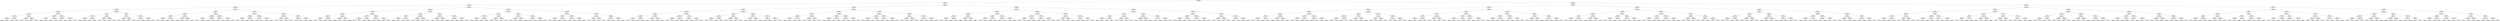 ## [header material...]
## Command to get the layout: "dot -Teps thisfile > thisfile.eps"
graph "test"
{
node [shape="rectangle", fontsize=10, width=".2", height=".2", margin=0];
graph[fontsize=8];

n000 [label="clustersize = 14060
splitting feature:
((0.31,-0.255)-(-0.12,0.704))"] ;
n000 -- n001 ;
n001 [label="clustersize = 5731
splitting feature:
((0.376,-0.939)-(0.589,0.461))"] ;
n001 -- n002 ;
n002 [label="clustersize = 3858
splitting feature:
((0.086,0.951)-(-0.324,-0.246))"] ;
n002 -- n003 ;
n003 [label="clustersize = 949
splitting feature:
((-0.302,0.0499)-(0.233,0.763))"] ;
n003 -- n004 ;
n004 [label="clustersize = 337
splitting feature:
((0.143,0.491)-(0.00103,-0.715))"] ;
n004 -- n005 ;
n005 [label="clustersize = 116
splitting feature:
((0.19,0.499)-(-0.567,-0.699))"] ;
n005 -- n006 ;
n006 [label="clustersize = 82
splitting feature:
((0.241,-0.518)-(0.206,0.943))"] ;
n006 -- n007 ;
n007 [label="clustersize = 43
splitting feature:
((0.516,-0.911)-(-0.61,0.584))"] ;
n007 -- n008 ;
n008 [label="clustersize = 25
splitting feature:
((0.638,0.191)-(-0.889,0.194))"] ;
n008 -- n009 ;
n009 [label="clustersize = 10
pupil avg:
[-0.0949966   0.27814863]"] ;
n008 -- n010 ;
n010 [label="clustersize = 15
pupil avg:
[ 0.22285347 -0.0293332 ]"] ;
n007 -- n011 ;
n011 [label="clustersize = 18
splitting feature:
((0.21,0.573)-(0.654,-0.29))"] ;
n011 -- n012 ;
n012 [label="clustersize = 14
pupil avg:
[ 0.37496024  0.1121789 ]"] ;
n011 -- n013 ;
n013 [label="clustersize = 4
pupil avg:
[ 0.23307726 -0.03217282]"] ;
n006 -- n014 ;
n014 [label="clustersize = 39
splitting feature:
((-0.31,0.999)-(0.67,-0.579))"] ;
n014 -- n015 ;
n015 [label="clustersize = 19
splitting feature:
((-0.934,0.164)-(0.0518,-0.692))"] ;
n015 -- n016 ;
n016 [label="clustersize = 6
pupil avg:
[ 0.61210081 -0.10560242]"] ;
n015 -- n017 ;
n017 [label="clustersize = 13
pupil avg:
[ 0.43209712  0.14252635]"] ;
n014 -- n018 ;
n018 [label="clustersize = 20
splitting feature:
((-0.676,0.409)-(0.854,0.837))"] ;
n018 -- n019 ;
n019 [label="clustersize = 16
pupil avg:
[ 0.36290944  0.1734292 ]"] ;
n018 -- n020 ;
n020 [label="clustersize = 4
pupil avg:
[ 0.13975818  0.16899795]"] ;
n005 -- n021 ;
n021 [label="clustersize = 34
splitting feature:
((-0.826,0.816)-(-0.361,-0.199))"] ;
n021 -- n022 ;
n022 [label="clustersize = 16
splitting feature:
((-0.553,-0.345)-(-0.532,0.154))"] ;
n022 -- n023 ;
n023 [label="clustersize = 8
splitting feature:
((0.971,-0.77)-(0.388,0.57))"] ;
n023 -- n024 ;
n024 [label="clustersize = 4
pupil avg:
[ 0.29083404 -0.06034355]"] ;
n023 -- n025 ;
n025 [label="clustersize = 4
pupil avg:
[ 0.37875375  0.13695839]"] ;
n022 -- n026 ;
n026 [label="clustersize = 8
splitting feature:
((-0.445,-0.0011)-(0.109,0.0306))"] ;
n026 -- n027 ;
n027 [label="clustersize = 4
pupil avg:
[ 0.2181738  -0.29850553]"] ;
n026 -- n028 ;
n028 [label="clustersize = 4
pupil avg:
[-0.11923077  0.05961538]"] ;
n021 -- n029 ;
n029 [label="clustersize = 18
splitting feature:
((-0.708,-0.632)-(-0.164,0.0207))"] ;
n029 -- n030 ;
n030 [label="clustersize = 8
splitting feature:
((-0.239,-0.177)-(0.759,0.976))"] ;
n030 -- n031 ;
n031 [label="clustersize = 4
pupil avg:
[-0.45376984  0.05416667]"] ;
n030 -- n032 ;
n032 [label="clustersize = 4
pupil avg:
[ 0.03139115  0.22788   ]"] ;
n029 -- n033 ;
n033 [label="clustersize = 10
splitting feature:
((0.0811,0.116)-(-0.407,0.558))"] ;
n033 -- n034 ;
n034 [label="clustersize = 6
pupil avg:
[-0.11631689 -0.00285245]"] ;
n033 -- n035 ;
n035 [label="clustersize = 4
pupil avg:
[ 0.12379227 -0.32330918]"] ;
n004 -- n036 ;
n036 [label="clustersize = 221
splitting feature:
((-0.543,0.96)-(-0.849,0.398))"] ;
n036 -- n037 ;
n037 [label="clustersize = 132
splitting feature:
((-0.757,0.984)-(-0.0763,0.2))"] ;
n037 -- n038 ;
n038 [label="clustersize = 77
splitting feature:
((-0.0738,-0.407)-(-0.285,0.306))"] ;
n038 -- n039 ;
n039 [label="clustersize = 66
splitting feature:
((0.475,-0.657)-(-0.833,-0.898))"] ;
n039 -- n040 ;
n040 [label="clustersize = 28
pupil avg:
[-0.39844922  0.16059593]"] ;
n039 -- n041 ;
n041 [label="clustersize = 38
pupil avg:
[-0.48439808  0.01222038]"] ;
n038 -- n042 ;
n042 [label="clustersize = 11
splitting feature:
((0.0638,0.224)-(0.51,-0.0805))"] ;
n042 -- n043 ;
n043 [label="clustersize = 5
pupil avg:
[ 0.29735374 -0.11096507]"] ;
n042 -- n044 ;
n044 [label="clustersize = 6
pupil avg:
[-0.41357385  0.21635048]"] ;
n037 -- n045 ;
n045 [label="clustersize = 55
splitting feature:
((-0.622,0.304)-(-0.0203,-0.112))"] ;
n045 -- n046 ;
n046 [label="clustersize = 17
splitting feature:
((-0.24,-0.733)-(-0.223,0.332))"] ;
n046 -- n047 ;
n047 [label="clustersize = 4
pupil avg:
[-0.07820341  0.11119176]"] ;
n046 -- n048 ;
n048 [label="clustersize = 13
pupil avg:
[ 0.15454269 -0.1618412 ]"] ;
n045 -- n049 ;
n049 [label="clustersize = 38
splitting feature:
((-0.0366,-0.231)-(0.214,0.62))"] ;
n049 -- n050 ;
n050 [label="clustersize = 33
pupil avg:
[-0.17975666  0.10640732]"] ;
n049 -- n051 ;
n051 [label="clustersize = 5
pupil avg:
[ 0.19626573  0.06595418]"] ;
n036 -- n052 ;
n052 [label="clustersize = 89
splitting feature:
((0.701,-0.81)-(-0.318,0.912))"] ;
n052 -- n053 ;
n053 [label="clustersize = 40
splitting feature:
((-0.91,0.104)-(-0.65,-0.142))"] ;
n053 -- n054 ;
n054 [label="clustersize = 21
splitting feature:
((-0.221,0.88)-(0.53,0.624))"] ;
n054 -- n055 ;
n055 [label="clustersize = 11
pupil avg:
[ 0.08164936 -0.01268951]"] ;
n054 -- n056 ;
n056 [label="clustersize = 10
pupil avg:
[-0.10573842  0.11567844]"] ;
n053 -- n057 ;
n057 [label="clustersize = 19
splitting feature:
((0.812,0.363)-(0.373,0.259))"] ;
n057 -- n058 ;
n058 [label="clustersize = 7
pupil avg:
[-0.05536302  0.1461427 ]"] ;
n057 -- n059 ;
n059 [label="clustersize = 12
pupil avg:
[-0.4703739   0.09878407]"] ;
n052 -- n060 ;
n060 [label="clustersize = 49
splitting feature:
((-0.823,0.869)-(-0.291,-0.04))"] ;
n060 -- n061 ;
n061 [label="clustersize = 12
splitting feature:
((0.458,0.177)-(0.98,-0.882))"] ;
n061 -- n062 ;
n062 [label="clustersize = 6
pupil avg:
[ 0.19746462 -0.0524607 ]"] ;
n061 -- n063 ;
n063 [label="clustersize = 6
pupil avg:
[ 0.54483247 -0.13675782]"] ;
n060 -- n064 ;
n064 [label="clustersize = 37
splitting feature:
((-0.132,0.117)-(-0.962,-0.486))"] ;
n064 -- n065 ;
n065 [label="clustersize = 27
pupil avg:
[ 0.08358568 -0.02811552]"] ;
n064 -- n066 ;
n066 [label="clustersize = 10
pupil avg:
[-0.15032949 -0.15789474]"] ;
n003 -- n067 ;
n067 [label="clustersize = 612
splitting feature:
((0.0884,0.892)-(-0.636,-0.306))"] ;
n067 -- n068 ;
n068 [label="clustersize = 323
splitting feature:
((0.345,0.485)-(0.15,-0.67))"] ;
n068 -- n069 ;
n069 [label="clustersize = 169
splitting feature:
((-0.318,0.769)-(-0.49,0.528))"] ;
n069 -- n070 ;
n070 [label="clustersize = 62
splitting feature:
((-0.855,0.422)-(-0.515,0.251))"] ;
n070 -- n071 ;
n071 [label="clustersize = 37
splitting feature:
((0.626,0.775)-(-0.656,-0.161))"] ;
n071 -- n072 ;
n072 [label="clustersize = 15
pupil avg:
[-0.01377433  0.19003077]"] ;
n071 -- n073 ;
n073 [label="clustersize = 22
pupil avg:
[ 0.30032223  0.10532735]"] ;
n070 -- n074 ;
n074 [label="clustersize = 25
splitting feature:
((-0.742,-0.0907)-(-0.507,0.416))"] ;
n074 -- n075 ;
n075 [label="clustersize = 7
pupil avg:
[ 0.04518545  0.25212411]"] ;
n074 -- n076 ;
n076 [label="clustersize = 18
pupil avg:
[ 0.57493636  0.20379287]"] ;
n069 -- n077 ;
n077 [label="clustersize = 107
splitting feature:
((-0.627,0.855)-(-0.143,0.711))"] ;
n077 -- n078 ;
n078 [label="clustersize = 76
splitting feature:
((0.882,0.748)-(0.917,-0.825))"] ;
n078 -- n079 ;
n079 [label="clustersize = 11
pupil avg:
[ 0.38336614  0.23593882]"] ;
n078 -- n080 ;
n080 [label="clustersize = 65
pupil avg:
[ 0.61102586  0.2252658 ]"] ;
n077 -- n081 ;
n081 [label="clustersize = 31
splitting feature:
((0.177,-0.0872)-(0.667,0.564))"] ;
n081 -- n082 ;
n082 [label="clustersize = 22
pupil avg:
[ 0.22678676  0.16374004]"] ;
n081 -- n083 ;
n083 [label="clustersize = 9
pupil avg:
[ 0.55961169  0.20824323]"] ;
n068 -- n084 ;
n084 [label="clustersize = 154
splitting feature:
((0.274,0.0913)-(-0.085,-0.876))"] ;
n084 -- n085 ;
n085 [label="clustersize = 102
splitting feature:
((0.425,-0.156)-(0.0868,0.918))"] ;
n085 -- n086 ;
n086 [label="clustersize = 33
splitting feature:
((0.905,-0.674)-(0.0122,0.137))"] ;
n086 -- n087 ;
n087 [label="clustersize = 4
pupil avg:
[-0.41842859  0.28496142]"] ;
n086 -- n088 ;
n088 [label="clustersize = 29
pupil avg:
[  1.76615259e-04   1.86810350e-01]"] ;
n085 -- n089 ;
n089 [label="clustersize = 69
splitting feature:
((-0.897,0.899)-(0.196,-0.916))"] ;
n089 -- n090 ;
n090 [label="clustersize = 19
pupil avg:
[ 0.46388903  0.0824077 ]"] ;
n089 -- n091 ;
n091 [label="clustersize = 50
pupil avg:
[ 0.11621932  0.09969833]"] ;
n084 -- n092 ;
n092 [label="clustersize = 52
splitting feature:
((0.0478,-0.226)-(-0.519,0.326))"] ;
n092 -- n093 ;
n093 [label="clustersize = 43
splitting feature:
((0.891,-0.177)-(0.988,-0.664))"] ;
n093 -- n094 ;
n094 [label="clustersize = 22
pupil avg:
[-0.33227911  0.06758293]"] ;
n093 -- n095 ;
n095 [label="clustersize = 21
pupil avg:
[ 0.01377758  0.0733309 ]"] ;
n092 -- n096 ;
n096 [label="clustersize = 9
splitting feature:
((0.731,-0.429)-(0.771,0.85))"] ;
n096 -- n097 ;
n097 [label="clustersize = 5
pupil avg:
[ 0.49018125  0.05684079]"] ;
n096 -- n098 ;
n098 [label="clustersize = 4
pupil avg:
[-0.11428386 -0.02758353]"] ;
n067 -- n099 ;
n099 [label="clustersize = 289
splitting feature:
((0.256,0.476)-(-0.748,-0.485))"] ;
n099 -- n100 ;
n100 [label="clustersize = 120
splitting feature:
((-0.977,-0.742)-(-0.107,-0.389))"] ;
n100 -- n101 ;
n101 [label="clustersize = 31
splitting feature:
((-0.0186,0.741)-(0.0328,0.442))"] ;
n101 -- n102 ;
n102 [label="clustersize = 11
splitting feature:
((-0.821,-0.428)-(-0.86,0.527))"] ;
n102 -- n103 ;
n103 [label="clustersize = 6
pupil avg:
[ 0.29521405  0.21252205]"] ;
n102 -- n104 ;
n104 [label="clustersize = 5
pupil avg:
[ 0.65276724  0.2567119 ]"] ;
n101 -- n105 ;
n105 [label="clustersize = 20
splitting feature:
((0.916,-0.587)-(-0.603,0.779))"] ;
n105 -- n106 ;
n106 [label="clustersize = 9
pupil avg:
[-0.14745043  0.25517465]"] ;
n105 -- n107 ;
n107 [label="clustersize = 11
pupil avg:
[ 0.29350701  0.18698204]"] ;
n100 -- n108 ;
n108 [label="clustersize = 89
splitting feature:
((-0.139,0.68)-(-0.736,-0.948))"] ;
n108 -- n109 ;
n109 [label="clustersize = 52
splitting feature:
((0.727,0.861)-(0.869,0.98))"] ;
n109 -- n110 ;
n110 [label="clustersize = 36
pupil avg:
[-0.01431299  0.185506  ]"] ;
n109 -- n111 ;
n111 [label="clustersize = 16
pupil avg:
[ 0.20632094  0.17712176]"] ;
n108 -- n112 ;
n112 [label="clustersize = 37
splitting feature:
((-0.514,-0.17)-(-0.996,0.512))"] ;
n112 -- n113 ;
n113 [label="clustersize = 24
pupil avg:
[-0.08184552  0.21921292]"] ;
n112 -- n114 ;
n114 [label="clustersize = 13
pupil avg:
[-0.2620526   0.14495919]"] ;
n099 -- n115 ;
n115 [label="clustersize = 169
splitting feature:
((0.253,-0.336)-(0.0378,0.328))"] ;
n115 -- n116 ;
n116 [label="clustersize = 106
splitting feature:
((0.959,0.517)-(-0.611,0.975))"] ;
n116 -- n117 ;
n117 [label="clustersize = 82
splitting feature:
((0.767,0.19)-(-0.217,0.724))"] ;
n117 -- n118 ;
n118 [label="clustersize = 31
pupil avg:
[-0.31300464  0.27671932]"] ;
n117 -- n119 ;
n119 [label="clustersize = 51
pupil avg:
[-0.20897499  0.18324641]"] ;
n116 -- n120 ;
n120 [label="clustersize = 24
splitting feature:
((0.892,0.304)-(-0.628,-0.967))"] ;
n120 -- n121 ;
n121 [label="clustersize = 4
pupil avg:
[ 0.40437624 -0.21318556]"] ;
n120 -- n122 ;
n122 [label="clustersize = 20
pupil avg:
[-0.16046888  0.14981762]"] ;
n115 -- n123 ;
n123 [label="clustersize = 63
splitting feature:
((0.508,0.207)-(-0.301,-0.322))"] ;
n123 -- n124 ;
n124 [label="clustersize = 43
splitting feature:
((-0.856,0.0808)-(0.59,0.559))"] ;
n124 -- n125 ;
n125 [label="clustersize = 34
pupil avg:
[-0.01609907  0.17909429]"] ;
n124 -- n126 ;
n126 [label="clustersize = 9
pupil avg:
[-0.21433211  0.28047733]"] ;
n123 -- n127 ;
n127 [label="clustersize = 20
splitting feature:
((-0.283,-0.534)-(-0.941,-0.463))"] ;
n127 -- n128 ;
n128 [label="clustersize = 14
pupil avg:
[ 0.01980534  0.05970597]"] ;
n127 -- n129 ;
n129 [label="clustersize = 6
pupil avg:
[ 0.21343309  0.11002886]"] ;
n002 -- n130 ;
n130 [label="clustersize = 2909
splitting feature:
((-0.284,0.143)-(0.227,-0.136))"] ;
n130 -- n131 ;
n131 [label="clustersize = 1391
splitting feature:
((-0.471,0.665)-(-0.514,-0.0505))"] ;
n131 -- n132 ;
n132 [label="clustersize = 352
splitting feature:
((-0.301,-0.749)-(-0.251,0.988))"] ;
n132 -- n133 ;
n133 [label="clustersize = 199
splitting feature:
((-0.962,0.785)-(-0.658,0.0149))"] ;
n133 -- n134 ;
n134 [label="clustersize = 86
splitting feature:
((0.87,0.0663)-(0.878,0.684))"] ;
n134 -- n135 ;
n135 [label="clustersize = 31
splitting feature:
((0.446,0.967)-(0.122,0.812))"] ;
n135 -- n136 ;
n136 [label="clustersize = 11
pupil avg:
[ 0.14005469  0.01014313]"] ;
n135 -- n137 ;
n137 [label="clustersize = 20
pupil avg:
[-0.1807993  -0.06657121]"] ;
n134 -- n138 ;
n138 [label="clustersize = 55
splitting feature:
((-0.0889,-0.549)-(0.042,-0.156))"] ;
n138 -- n139 ;
n139 [label="clustersize = 36
pupil avg:
[ 0.21138288 -0.10316305]"] ;
n138 -- n140 ;
n140 [label="clustersize = 19
pupil avg:
[-0.01250558 -0.05324894]"] ;
n133 -- n141 ;
n141 [label="clustersize = 113
splitting feature:
((0.0685,-0.603)-(-0.502,0.854))"] ;
n141 -- n142 ;
n142 [label="clustersize = 86
splitting feature:
((-0.387,-0.0602)-(-0.736,-0.989))"] ;
n142 -- n143 ;
n143 [label="clustersize = 39
pupil avg:
[-0.11132689 -0.05273543]"] ;
n142 -- n144 ;
n144 [label="clustersize = 47
pupil avg:
[-0.33922164 -0.02040593]"] ;
n141 -- n145 ;
n145 [label="clustersize = 27
splitting feature:
((-0.494,0.617)-(-0.134,-0.0987))"] ;
n145 -- n146 ;
n146 [label="clustersize = 11
pupil avg:
[ 0.35547679  0.02174238]"] ;
n145 -- n147 ;
n147 [label="clustersize = 16
pupil avg:
[-0.0988956 -0.0955386]"] ;
n132 -- n148 ;
n148 [label="clustersize = 153
splitting feature:
((-0.16,0.594)-(0.219,0.118))"] ;
n148 -- n149 ;
n149 [label="clustersize = 88
splitting feature:
((0.203,-0.851)-(0.717,0.251))"] ;
n149 -- n150 ;
n150 [label="clustersize = 79
splitting feature:
((-0.281,0.994)-(-0.0579,-0.882))"] ;
n150 -- n151 ;
n151 [label="clustersize = 69
pupil avg:
[ 0.3221692  -0.13560833]"] ;
n150 -- n152 ;
n152 [label="clustersize = 10
pupil avg:
[ 0.11580467 -0.07054951]"] ;
n149 -- n153 ;
n153 [label="clustersize = 9
splitting feature:
((0.794,-0.875)-(0.253,-0.349))"] ;
n153 -- n154 ;
n154 [label="clustersize = 4
pupil avg:
[ 0.69158117 -0.20769615]"] ;
n153 -- n155 ;
n155 [label="clustersize = 5
pupil avg:
[ 0.36230349 -0.25537174]"] ;
n148 -- n156 ;
n156 [label="clustersize = 65
splitting feature:
((-0.285,0.852)-(0.389,-0.847))"] ;
n156 -- n157 ;
n157 [label="clustersize = 57
splitting feature:
((-6.25e-05,-0.499)-(-0.488,0.789))"] ;
n157 -- n158 ;
n158 [label="clustersize = 39
pupil avg:
[ 0.10105334 -0.05728676]"] ;
n157 -- n159 ;
n159 [label="clustersize = 18
pupil avg:
[ 0.29698304 -0.13413498]"] ;
n156 -- n160 ;
n160 [label="clustersize = 8
splitting feature:
((-0.518,-0.138)-(-0.384,-0.338))"] ;
n160 -- n161 ;
n161 [label="clustersize = 4
pupil avg:
[-0.1150308  -0.05298868]"] ;
n160 -- n162 ;
n162 [label="clustersize = 4
pupil avg:
[-0.47556391  0.01315789]"] ;
n131 -- n163 ;
n163 [label="clustersize = 1039
splitting feature:
((-0.34,0.708)-(0.354,-0.207))"] ;
n163 -- n164 ;
n164 [label="clustersize = 267
splitting feature:
((-0.106,-0.95)-(-0.363,0.333))"] ;
n164 -- n165 ;
n165 [label="clustersize = 71
splitting feature:
((0.22,-0.539)-(-0.66,0.71))"] ;
n165 -- n166 ;
n166 [label="clustersize = 50
splitting feature:
((-0.43,0.354)-(-0.222,0.799))"] ;
n166 -- n167 ;
n167 [label="clustersize = 36
pupil avg:
[-0.30039203 -0.09418966]"] ;
n166 -- n168 ;
n168 [label="clustersize = 14
pupil avg:
[-0.01092017 -0.0276247 ]"] ;
n165 -- n169 ;
n169 [label="clustersize = 21
splitting feature:
((-0.291,0.223)-(-0.309,-0.274))"] ;
n169 -- n170 ;
n170 [label="clustersize = 8
pupil avg:
[ 0.1399228  -0.25287556]"] ;
n169 -- n171 ;
n171 [label="clustersize = 13
pupil avg:
[-0.19685923 -0.18271183]"] ;
n164 -- n172 ;
n172 [label="clustersize = 196
splitting feature:
((-0.426,-0.563)-(-0.206,0.901))"] ;
n172 -- n173 ;
n173 [label="clustersize = 99
splitting feature:
((-0.933,-0.803)-(0.0894,0.969))"] ;
n173 -- n174 ;
n174 [label="clustersize = 73
pupil avg:
[-0.14684623 -0.22330758]"] ;
n173 -- n175 ;
n175 [label="clustersize = 26
pupil avg:
[ 0.23058946 -0.10209651]"] ;
n172 -- n176 ;
n176 [label="clustersize = 97
splitting feature:
((-0.0394,0.0623)-(0.557,0.786))"] ;
n176 -- n177 ;
n177 [label="clustersize = 79
pupil avg:
[ 0.23339328 -0.14175255]"] ;
n176 -- n178 ;
n178 [label="clustersize = 18
pupil avg:
[ 0.36767924 -0.1161125 ]"] ;
n163 -- n179 ;
n179 [label="clustersize = 772
splitting feature:
((0.981,0.129)-(-0.911,-0.017))"] ;
n179 -- n180 ;
n180 [label="clustersize = 183
splitting feature:
((-0.26,0.388)-(-0.552,-0.584))"] ;
n180 -- n181 ;
n181 [label="clustersize = 100
splitting feature:
((0.0669,0.685)-(-0.701,-0.949))"] ;
n181 -- n182 ;
n182 [label="clustersize = 62
pupil avg:
[-0.12440086  0.12610732]"] ;
n181 -- n183 ;
n183 [label="clustersize = 38
pupil avg:
[-0.18600684 -0.07290793]"] ;
n180 -- n184 ;
n184 [label="clustersize = 83
splitting feature:
((0.335,0.62)-(0.217,-0.583))"] ;
n184 -- n185 ;
n185 [label="clustersize = 7
pupil avg:
[-0.02168595  0.2101145 ]"] ;
n184 -- n186 ;
n186 [label="clustersize = 76
pupil avg:
[-0.45010723  0.08082239]"] ;
n179 -- n187 ;
n187 [label="clustersize = 589
splitting feature:
((-0.929,-0.964)-(0.546,0.109))"] ;
n187 -- n188 ;
n188 [label="clustersize = 416
splitting feature:
((-0.603,-0.156)-(0.507,0.573))"] ;
n188 -- n189 ;
n189 [label="clustersize = 387
pupil avg:
[-0.3808077  -0.15201754]"] ;
n188 -- n190 ;
n190 [label="clustersize = 29
pupil avg:
[-0.12979395 -0.0336408 ]"] ;
n187 -- n191 ;
n191 [label="clustersize = 173
splitting feature:
((0.134,-0.562)-(-0.15,0.154))"] ;
n191 -- n192 ;
n192 [label="clustersize = 69
pupil avg:
[-0.34080862  0.02003546]"] ;
n191 -- n193 ;
n193 [label="clustersize = 104
pupil avg:
[-0.08683237 -0.05141225]"] ;
n130 -- n194 ;
n194 [label="clustersize = 1518
splitting feature:
((-0.122,-0.419)-(0.283,0.162))"] ;
n194 -- n195 ;
n195 [label="clustersize = 963
splitting feature:
((-0.427,0.237)-(0.11,-0.392))"] ;
n195 -- n196 ;
n196 [label="clustersize = 152
splitting feature:
((0.0655,-0.379)-(-0.521,0.913))"] ;
n196 -- n197 ;
n197 [label="clustersize = 102
splitting feature:
((-0.213,0.867)-(-0.973,-0.545))"] ;
n197 -- n198 ;
n198 [label="clustersize = 37
splitting feature:
((0.876,-0.775)-(-0.708,0.984))"] ;
n198 -- n199 ;
n199 [label="clustersize = 17
pupil avg:
[-0.09794374  0.16561448]"] ;
n198 -- n200 ;
n200 [label="clustersize = 20
pupil avg:
[ 0.11757654 -0.02317893]"] ;
n197 -- n201 ;
n201 [label="clustersize = 65
splitting feature:
((-0.228,-0.891)-(0.0568,0.362))"] ;
n201 -- n202 ;
n202 [label="clustersize = 38
pupil avg:
[-0.24634679 -0.20719607]"] ;
n201 -- n203 ;
n203 [label="clustersize = 27
pupil avg:
[-0.20619242  0.05857496]"] ;
n196 -- n204 ;
n204 [label="clustersize = 50
splitting feature:
((0.193,0.927)-(0.399,0.178))"] ;
n204 -- n205 ;
n205 [label="clustersize = 35
splitting feature:
((-0.399,-0.235)-(0.172,0.0923))"] ;
n205 -- n206 ;
n206 [label="clustersize = 23
pupil avg:
[ 0.31718108 -0.19435751]"] ;
n205 -- n207 ;
n207 [label="clustersize = 12
pupil avg:
[ 0.0383621  -0.00142136]"] ;
n204 -- n208 ;
n208 [label="clustersize = 15
splitting feature:
((-0.923,0.965)-(0.457,-0.654))"] ;
n208 -- n209 ;
n209 [label="clustersize = 4
pupil avg:
[-0.25131069  0.06551793]"] ;
n208 -- n210 ;
n210 [label="clustersize = 11
pupil avg:
[ 0.05889148  0.06667837]"] ;
n195 -- n211 ;
n211 [label="clustersize = 811
splitting feature:
((-0.112,-0.389)-(0.00402,-0.125))"] ;
n211 -- n212 ;
n212 [label="clustersize = 379
splitting feature:
((0.224,0.774)-(-0.971,-0.257))"] ;
n212 -- n213 ;
n213 [label="clustersize = 140
splitting feature:
((-0.0106,-0.417)-(0.397,-0.0804))"] ;
n213 -- n214 ;
n214 [label="clustersize = 106
pupil avg:
[-0.29218653  0.09855714]"] ;
n213 -- n215 ;
n215 [label="clustersize = 34
pupil avg:
[-0.07277958  0.23034282]"] ;
n212 -- n216 ;
n216 [label="clustersize = 239
splitting feature:
((0.0932,-0.432)-(-0.878,0.321))"] ;
n216 -- n217 ;
n217 [label="clustersize = 203
pupil avg:
[-0.36209813  0.0309331 ]"] ;
n216 -- n218 ;
n218 [label="clustersize = 36
pupil avg:
[-0.16202294  0.03056804]"] ;
n211 -- n219 ;
n219 [label="clustersize = 432
splitting feature:
((0.247,0.408)-(-0.678,0.601))"] ;
n219 -- n220 ;
n220 [label="clustersize = 323
splitting feature:
((0.242,-0.572)-(-0.0184,0.237))"] ;
n220 -- n221 ;
n221 [label="clustersize = 123
pupil avg:
[-0.30156897  0.18099625]"] ;
n220 -- n222 ;
n222 [label="clustersize = 200
pupil avg:
[-0.15832114  0.13132242]"] ;
n219 -- n223 ;
n223 [label="clustersize = 109
splitting feature:
((0.52,0.0993)-(-0.718,0.37))"] ;
n223 -- n224 ;
n224 [label="clustersize = 15
pupil avg:
[-0.28474837  0.10290223]"] ;
n223 -- n225 ;
n225 [label="clustersize = 94
pupil avg:
[-0.13038368  0.04175705]"] ;
n194 -- n226 ;
n226 [label="clustersize = 555
splitting feature:
((0.413,-0.403)-(-0.0453,-0.557))"] ;
n226 -- n227 ;
n227 [label="clustersize = 304
splitting feature:
((-0.295,0.097)-(-0.479,0.561))"] ;
n227 -- n228 ;
n228 [label="clustersize = 234
splitting feature:
((-0.14,0.616)-(-0.483,-0.633))"] ;
n228 -- n229 ;
n229 [label="clustersize = 48
splitting feature:
((-0.368,0.727)-(0.278,-0.67))"] ;
n229 -- n230 ;
n230 [label="clustersize = 5
pupil avg:
[ 0.12722437  0.09314886]"] ;
n229 -- n231 ;
n231 [label="clustersize = 43
pupil avg:
[-0.18188389  0.22721076]"] ;
n228 -- n232 ;
n232 [label="clustersize = 186
splitting feature:
((0.474,-0.408)-(0.33,0.376))"] ;
n232 -- n233 ;
n233 [label="clustersize = 152
pupil avg:
[-0.36796549  0.31045276]"] ;
n232 -- n234 ;
n234 [label="clustersize = 34
pupil avg:
[-0.09800687  0.26200281]"] ;
n227 -- n235 ;
n235 [label="clustersize = 70
splitting feature:
((0.435,-0.391)-(0.297,0.529))"] ;
n235 -- n236 ;
n236 [label="clustersize = 46
splitting feature:
((0.155,-0.774)-(-0.124,0.0876))"] ;
n236 -- n237 ;
n237 [label="clustersize = 29
pupil avg:
[-0.21064214  0.29390273]"] ;
n236 -- n238 ;
n238 [label="clustersize = 17
pupil avg:
[-0.0598063   0.09660186]"] ;
n235 -- n239 ;
n239 [label="clustersize = 24
splitting feature:
((-0.0331,-0.666)-(0.159,0.777))"] ;
n239 -- n240 ;
n240 [label="clustersize = 15
pupil avg:
[ 0.01381752  0.26263331]"] ;
n239 -- n241 ;
n241 [label="clustersize = 9
pupil avg:
[ 0.36558926  0.20857878]"] ;
n226 -- n242 ;
n242 [label="clustersize = 251
splitting feature:
((0.331,0.868)-(0.776,0.551))"] ;
n242 -- n243 ;
n243 [label="clustersize = 163
splitting feature:
((-0.451,-0.347)-(0.391,0.875))"] ;
n243 -- n244 ;
n244 [label="clustersize = 128
splitting feature:
((0.466,-0.785)-(0.384,0.16))"] ;
n244 -- n245 ;
n245 [label="clustersize = 45
pupil avg:
[-0.1110581   0.08157004]"] ;
n244 -- n246 ;
n246 [label="clustersize = 83
pupil avg:
[-0.02147285  0.21567746]"] ;
n243 -- n247 ;
n247 [label="clustersize = 35
splitting feature:
((-0.18,-0.21)-(0.922,-0.952))"] ;
n247 -- n248 ;
n248 [label="clustersize = 29
pupil avg:
[ 0.07021804  0.20174038]"] ;
n247 -- n249 ;
n249 [label="clustersize = 6
pupil avg:
[ 0.44122963  0.25534573]"] ;
n242 -- n250 ;
n250 [label="clustersize = 88
splitting feature:
((0.779,0.123)-(0.852,-0.966))"] ;
n250 -- n251 ;
n251 [label="clustersize = 36
splitting feature:
((0.14,-0.425)-(-0.0195,0.769))"] ;
n251 -- n252 ;
n252 [label="clustersize = 22
pupil avg:
[-0.1664237   0.14601879]"] ;
n251 -- n253 ;
n253 [label="clustersize = 14
pupil avg:
[ 0.13190341  0.08925729]"] ;
n250 -- n254 ;
n254 [label="clustersize = 52
splitting feature:
((-0.24,0.465)-(-0.992,0.172))"] ;
n254 -- n255 ;
n255 [label="clustersize = 28
pupil avg:
[-0.23926721  0.17501029]"] ;
n254 -- n256 ;
n256 [label="clustersize = 24
pupil avg:
[-0.47042482  0.1094075 ]"] ;
n001 -- n257 ;
n257 [label="clustersize = 1873
splitting feature:
((0.143,-0.261)-(0.107,0.455))"] ;
n257 -- n258 ;
n258 [label="clustersize = 1004
splitting feature:
((-0.225,-0.996)-(0.34,0.593))"] ;
n258 -- n259 ;
n259 [label="clustersize = 386
splitting feature:
((0.129,-0.349)-(-0.41,0.0989))"] ;
n259 -- n260 ;
n260 [label="clustersize = 198
splitting feature:
((0.446,-0.422)-(0.0751,0.082))"] ;
n260 -- n261 ;
n261 [label="clustersize = 76
splitting feature:
((-0.0593,-0.226)-(0.501,0.223))"] ;
n261 -- n262 ;
n262 [label="clustersize = 60
splitting feature:
((0.0935,0.166)-(0.599,0.0387))"] ;
n262 -- n263 ;
n263 [label="clustersize = 37
splitting feature:
((-0.185,-0.255)-(-0.23,-0.718))"] ;
n263 -- n264 ;
n264 [label="clustersize = 22
pupil avg:
[-0.31052437  0.07359744]"] ;
n263 -- n265 ;
n265 [label="clustersize = 15
pupil avg:
[-0.48766772  0.22451105]"] ;
n262 -- n266 ;
n266 [label="clustersize = 23
splitting feature:
((-0.507,0.521)-(0.266,-0.454))"] ;
n266 -- n267 ;
n267 [label="clustersize = 5
pupil avg:
[-0.39213271 -0.22930114]"] ;
n266 -- n268 ;
n268 [label="clustersize = 18
pupil avg:
[-0.30149225  0.02350504]"] ;
n261 -- n269 ;
n269 [label="clustersize = 16
splitting feature:
((-0.625,-0.786)-(0.345,-0.798))"] ;
n269 -- n270 ;
n270 [label="clustersize = 8
splitting feature:
((0.223,-0.561)-(-0.576,-0.722))"] ;
n270 -- n271 ;
n271 [label="clustersize = 4
pupil avg:
[-0.46061561  0.36607556]"] ;
n270 -- n272 ;
n272 [label="clustersize = 4
pupil avg:
[-0.51387675  0.23932838]"] ;
n269 -- n273 ;
n273 [label="clustersize = 8
splitting feature:
((0.339,0.575)-(-0.166,0.389))"] ;
n273 -- n274 ;
n274 [label="clustersize = 4
pupil avg:
[-0.08977011  0.38649425]"] ;
n273 -- n275 ;
n275 [label="clustersize = 4
pupil avg:
[-0.40883243  0.23166969]"] ;
n260 -- n276 ;
n276 [label="clustersize = 122
splitting feature:
((0.00974,-0.568)-(0.513,-0.274))"] ;
n276 -- n277 ;
n277 [label="clustersize = 93
splitting feature:
((0.569,-0.329)-(-0.279,-0.0396))"] ;
n277 -- n278 ;
n278 [label="clustersize = 21
splitting feature:
((0.478,0.379)-(0.339,-0.0784))"] ;
n278 -- n279 ;
n279 [label="clustersize = 9
pupil avg:
[-0.46541538  0.17501485]"] ;
n278 -- n280 ;
n280 [label="clustersize = 12
pupil avg:
[-0.20892368  0.14137933]"] ;
n277 -- n281 ;
n281 [label="clustersize = 72
splitting feature:
((0.112,0.735)-(0.00724,-0.287))"] ;
n281 -- n282 ;
n282 [label="clustersize = 7
pupil avg:
[ 0.08743725  0.00492611]"] ;
n281 -- n283 ;
n283 [label="clustersize = 65
pupil avg:
[-0.19287228 -0.0011028 ]"] ;
n276 -- n284 ;
n284 [label="clustersize = 29
splitting feature:
((-0.912,-0.81)-(0.426,0.525))"] ;
n284 -- n285 ;
n285 [label="clustersize = 17
splitting feature:
((-0.409,0.49)-(-0.669,-0.851))"] ;
n285 -- n286 ;
n286 [label="clustersize = 9
pupil avg:
[-0.02063321  0.14740418]"] ;
n285 -- n287 ;
n287 [label="clustersize = 8
pupil avg:
[-0.28088121  0.07631966]"] ;
n284 -- n288 ;
n288 [label="clustersize = 12
splitting feature:
((-0.243,-0.282)-(0.841,0.019))"] ;
n288 -- n289 ;
n289 [label="clustersize = 8
pupil avg:
[ 0.05876443  0.11812668]"] ;
n288 -- n290 ;
n290 [label="clustersize = 4
pupil avg:
[ 0.50810811  0.30806894]"] ;
n259 -- n291 ;
n291 [label="clustersize = 188
splitting feature:
((-0.133,-0.334)-(-0.42,0.284))"] ;
n291 -- n292 ;
n292 [label="clustersize = 82
splitting feature:
((-0.324,-0.455)-(-0.517,0.044))"] ;
n292 -- n293 ;
n293 [label="clustersize = 48
splitting feature:
((0.438,-0.754)-(-0.61,-0.0605))"] ;
n293 -- n294 ;
n294 [label="clustersize = 9
splitting feature:
((0.101,-0.33)-(0.0899,0.696))"] ;
n294 -- n295 ;
n295 [label="clustersize = 4
pupil avg:
[-0.31129268 -0.01885611]"] ;
n294 -- n296 ;
n296 [label="clustersize = 5
pupil avg:
[ 0.04390572 -0.03279461]"] ;
n293 -- n297 ;
n297 [label="clustersize = 39
splitting feature:
((-0.0809,-0.588)-(-0.835,-0.209))"] ;
n297 -- n298 ;
n298 [label="clustersize = 25
pupil avg:
[-0.44411528 -0.16201637]"] ;
n297 -- n299 ;
n299 [label="clustersize = 14
pupil avg:
[-0.17957735 -0.18102563]"] ;
n292 -- n300 ;
n300 [label="clustersize = 34
splitting feature:
((0.819,-0.308)-(-0.717,0.321))"] ;
n300 -- n301 ;
n301 [label="clustersize = 8
splitting feature:
((-0.185,-0.524)-(-0.616,0.979))"] ;
n301 -- n302 ;
n302 [label="clustersize = 4
pupil avg:
[-0.29194412 -0.10325387]"] ;
n301 -- n303 ;
n303 [label="clustersize = 4
pupil avg:
[-0.20720608  0.10259555]"] ;
n300 -- n304 ;
n304 [label="clustersize = 26
splitting feature:
((-0.978,-0.653)-(0.111,0.307))"] ;
n304 -- n305 ;
n305 [label="clustersize = 9
pupil avg:
[-0.05540567 -0.2738915 ]"] ;
n304 -- n306 ;
n306 [label="clustersize = 17
pupil avg:
[ 0.00249914 -0.05259704]"] ;
n291 -- n307 ;
n307 [label="clustersize = 106
splitting feature:
((-0.922,-0.496)-(0.0596,0.776))"] ;
n307 -- n308 ;
n308 [label="clustersize = 69
splitting feature:
((0.237,0.877)-(-0.97,0.871))"] ;
n308 -- n309 ;
n309 [label="clustersize = 22
splitting feature:
((-0.972,-0.488)-(0.324,-0.793))"] ;
n309 -- n310 ;
n310 [label="clustersize = 18
pupil avg:
[-0.08058416 -0.29409441]"] ;
n309 -- n311 ;
n311 [label="clustersize = 4
pupil avg:
[-0.46442577 -0.03977591]"] ;
n308 -- n312 ;
n312 [label="clustersize = 47
splitting feature:
((-0.039,-0.0407)-(-0.378,0.975))"] ;
n312 -- n313 ;
n313 [label="clustersize = 38
pupil avg:
[ 0.0819721  -0.24611439]"] ;
n312 -- n314 ;
n314 [label="clustersize = 9
pupil avg:
[ 0.29448077 -0.26630582]"] ;
n307 -- n315 ;
n315 [label="clustersize = 37
splitting feature:
((0.418,-0.653)-(-0.962,-0.0485))"] ;
n315 -- n316 ;
n316 [label="clustersize = 28
splitting feature:
((0.73,0.519)-(-0.663,-0.603))"] ;
n316 -- n317 ;
n317 [label="clustersize = 15
pupil avg:
[ 0.26501666  0.18876678]"] ;
n316 -- n318 ;
n318 [label="clustersize = 13
pupil avg:
[-0.05984904  0.09325479]"] ;
n315 -- n319 ;
n319 [label="clustersize = 9
splitting feature:
((-0.0392,0.533)-(0.695,-0.357))"] ;
n319 -- n320 ;
n320 [label="clustersize = 5
pupil avg:
[-0.21442158 -0.06307692]"] ;
n319 -- n321 ;
n321 [label="clustersize = 4
pupil avg:
[-0.30285714  0.23428571]"] ;
n258 -- n322 ;
n322 [label="clustersize = 618
splitting feature:
((-0.861,0.726)-(0.622,-0.136))"] ;
n322 -- n323 ;
n323 [label="clustersize = 168
splitting feature:
((-0.139,0.508)-(0.324,-0.0599))"] ;
n323 -- n324 ;
n324 [label="clustersize = 91
splitting feature:
((-0.109,-0.799)-(0.61,-0.736))"] ;
n324 -- n325 ;
n325 [label="clustersize = 73
splitting feature:
((0.806,0.358)-(-0.667,0.472))"] ;
n325 -- n326 ;
n326 [label="clustersize = 9
splitting feature:
((-0.838,0.778)-(-0.149,-0.824))"] ;
n326 -- n327 ;
n327 [label="clustersize = 4
pupil avg:
[ 0.17592304  0.11772602]"] ;
n326 -- n328 ;
n328 [label="clustersize = 5
pupil avg:
[-0.24286723 -0.13259811]"] ;
n325 -- n329 ;
n329 [label="clustersize = 64
splitting feature:
((0.841,-0.0414)-(-0.412,0.264))"] ;
n329 -- n330 ;
n330 [label="clustersize = 8
pupil avg:
[ 0.46937097  0.10943238]"] ;
n329 -- n331 ;
n331 [label="clustersize = 56
pupil avg:
[ 0.23672378 -0.12310772]"] ;
n324 -- n332 ;
n332 [label="clustersize = 18
splitting feature:
((0.297,0.561)-(-0.839,0.244))"] ;
n332 -- n333 ;
n333 [label="clustersize = 8
splitting feature:
((0.85,0.791)-(-0.591,-0.374))"] ;
n333 -- n334 ;
n334 [label="clustersize = 4
pupil avg:
[ 0.42359139  0.40171367]"] ;
n333 -- n335 ;
n335 [label="clustersize = 4
pupil avg:
[ 0.33592687  0.15238095]"] ;
n332 -- n336 ;
n336 [label="clustersize = 10
splitting feature:
((-0.577,0.579)-(-0.445,-0.209))"] ;
n336 -- n337 ;
n337 [label="clustersize = 5
pupil avg:
[ 0.45029953 -0.03196387]"] ;
n336 -- n338 ;
n338 [label="clustersize = 5
pupil avg:
[ 0.82834225  0.05744742]"] ;
n323 -- n339 ;
n339 [label="clustersize = 77
splitting feature:
((-0.209,0.00529)-(0.209,0.3))"] ;
n339 -- n340 ;
n340 [label="clustersize = 35
splitting feature:
((0.208,-0.619)-(0.333,-0.678))"] ;
n340 -- n341 ;
n341 [label="clustersize = 18
splitting feature:
((-0.0798,0.668)-(-0.635,0.526))"] ;
n341 -- n342 ;
n342 [label="clustersize = 6
pupil avg:
[-0.21030517  0.01503759]"] ;
n341 -- n343 ;
n343 [label="clustersize = 12
pupil avg:
[ 0.24958039 -0.10204851]"] ;
n340 -- n344 ;
n344 [label="clustersize = 17
splitting feature:
((0.434,0.876)-(0.117,-0.451))"] ;
n344 -- n345 ;
n345 [label="clustersize = 8
pupil avg:
[-0.04648268  0.11792379]"] ;
n344 -- n346 ;
n346 [label="clustersize = 9
pupil avg:
[-0.18291439  0.0869727 ]"] ;
n339 -- n347 ;
n347 [label="clustersize = 42
splitting feature:
((-0.0095,-0.629)-(-0.803,0.291))"] ;
n347 -- n348 ;
n348 [label="clustersize = 14
splitting feature:
((0.62,0.681)-(0.0988,-0.217))"] ;
n348 -- n349 ;
n349 [label="clustersize = 4
pupil avg:
[ 0.30584287  0.40369184]"] ;
n348 -- n350 ;
n350 [label="clustersize = 10
pupil avg:
[-0.22131813  0.24193498]"] ;
n347 -- n351 ;
n351 [label="clustersize = 28
splitting feature:
((-0.111,-0.948)-(-0.875,0.883))"] ;
n351 -- n352 ;
n352 [label="clustersize = 9
pupil avg:
[ 0.10966187  0.11550778]"] ;
n351 -- n353 ;
n353 [label="clustersize = 19
pupil avg:
[ 0.40709618  0.2435363 ]"] ;
n322 -- n354 ;
n354 [label="clustersize = 450
splitting feature:
((0.0987,0.966)-(-0.0701,-0.233))"] ;
n354 -- n355 ;
n355 [label="clustersize = 60
splitting feature:
((0.436,0.517)-(0.304,-0.552))"] ;
n355 -- n356 ;
n356 [label="clustersize = 26
splitting feature:
((0.459,-0.569)-(-0.642,0.883))"] ;
n356 -- n357 ;
n357 [label="clustersize = 18
splitting feature:
((-0.228,0.161)-(-0.291,0.818))"] ;
n357 -- n358 ;
n358 [label="clustersize = 8
pupil avg:
[-0.04112655  0.24852295]"] ;
n357 -- n359 ;
n359 [label="clustersize = 10
pupil avg:
[ 0.35500389  0.27459378]"] ;
n356 -- n360 ;
n360 [label="clustersize = 8
splitting feature:
((-0.41,0.279)-(0.0158,-0.915))"] ;
n360 -- n361 ;
n361 [label="clustersize = 4
pupil avg:
[ 0.38332742  0.21807819]"] ;
n360 -- n362 ;
n362 [label="clustersize = 4
pupil avg:
[ 0.61217899  0.29912286]"] ;
n355 -- n363 ;
n363 [label="clustersize = 34
splitting feature:
((-0.475,-0.772)-(-0.507,-0.286))"] ;
n363 -- n364 ;
n364 [label="clustersize = 9
splitting feature:
((-0.461,-0.422)-(-0.0145,0.244))"] ;
n364 -- n365 ;
n365 [label="clustersize = 4
pupil avg:
[ 0.05135135  0.30917281]"] ;
n364 -- n366 ;
n366 [label="clustersize = 5
pupil avg:
[-0.31676982  0.21762452]"] ;
n363 -- n367 ;
n367 [label="clustersize = 25
splitting feature:
((-0.23,0.976)-(0.188,-0.451))"] ;
n367 -- n368 ;
n368 [label="clustersize = 5
pupil avg:
[ 0.3302739  -0.06236693]"] ;
n367 -- n369 ;
n369 [label="clustersize = 20
pupil avg:
[ 0.05373811  0.28394241]"] ;
n354 -- n370 ;
n370 [label="clustersize = 390
splitting feature:
((0.11,0.944)-(0.698,-0.937))"] ;
n370 -- n371 ;
n371 [label="clustersize = 246
splitting feature:
((0.339,0.927)-(-0.327,0.0936))"] ;
n371 -- n372 ;
n372 [label="clustersize = 70
splitting feature:
((-0.73,-0.492)-(-0.63,0.471))"] ;
n372 -- n373 ;
n373 [label="clustersize = 29
pupil avg:
[-0.12851384  0.16346679]"] ;
n372 -- n374 ;
n374 [label="clustersize = 41
pupil avg:
[ 0.15776911  0.24062055]"] ;
n371 -- n375 ;
n375 [label="clustersize = 176
splitting feature:
((-0.00212,-0.0858)-(-0.621,0.614))"] ;
n375 -- n376 ;
n376 [label="clustersize = 167
pupil avg:
[-0.14923157  0.14635584]"] ;
n375 -- n377 ;
n377 [label="clustersize = 9
pupil avg:
[ 0.27933689  0.23453287]"] ;
n370 -- n378 ;
n378 [label="clustersize = 144
splitting feature:
((0.427,-0.417)-(-0.542,0.283))"] ;
n378 -- n379 ;
n379 [label="clustersize = 82
splitting feature:
((0.272,0.789)-(-0.848,-0.0216))"] ;
n379 -- n380 ;
n380 [label="clustersize = 39
pupil avg:
[-0.29251759  0.24757793]"] ;
n379 -- n381 ;
n381 [label="clustersize = 43
pupil avg:
[-0.39401594  0.17717732]"] ;
n378 -- n382 ;
n382 [label="clustersize = 62
splitting feature:
((-0.367,-0.0506)-(0.14,-0.0185))"] ;
n382 -- n383 ;
n383 [label="clustersize = 23
pupil avg:
[-0.22470243 -0.04785675]"] ;
n382 -- n384 ;
n384 [label="clustersize = 39
pupil avg:
[-0.06353195  0.2254533 ]"] ;
n257 -- n385 ;
n385 [label="clustersize = 869
splitting feature:
((-0.158,-0.295)-(0.325,0.539))"] ;
n385 -- n386 ;
n386 [label="clustersize = 357
splitting feature:
((-0.847,0.303)-(-0.0172,0.0717))"] ;
n386 -- n387 ;
n387 [label="clustersize = 102
splitting feature:
((0.433,0.547)-(-0.104,-0.931))"] ;
n387 -- n388 ;
n388 [label="clustersize = 66
splitting feature:
((-0.0577,0.0888)-(-0.916,0.619))"] ;
n388 -- n389 ;
n389 [label="clustersize = 25
splitting feature:
((0.629,-0.522)-(-0.454,-0.624))"] ;
n389 -- n390 ;
n390 [label="clustersize = 9
splitting feature:
((-0.833,-0.492)-(-0.112,0.121))"] ;
n390 -- n391 ;
n391 [label="clustersize = 4
pupil avg:
[-0.29977134 -0.01653963]"] ;
n390 -- n392 ;
n392 [label="clustersize = 5
pupil avg:
[ 0.34285202  0.01303123]"] ;
n389 -- n393 ;
n393 [label="clustersize = 16
splitting feature:
((-0.286,0.218)-(0.257,-0.181))"] ;
n393 -- n394 ;
n394 [label="clustersize = 12
pupil avg:
[ 0.37275316 -0.12048304]"] ;
n393 -- n395 ;
n395 [label="clustersize = 4
pupil avg:
[ 0.38323405  0.1384036 ]"] ;
n388 -- n396 ;
n396 [label="clustersize = 41
splitting feature:
((-0.322,-0.855)-(0.805,-0.157))"] ;
n396 -- n397 ;
n397 [label="clustersize = 24
splitting feature:
((-0.604,0.842)-(-0.388,0.229))"] ;
n397 -- n398 ;
n398 [label="clustersize = 5
pupil avg:
[ 0.33618256  0.04437364]"] ;
n397 -- n399 ;
n399 [label="clustersize = 19
pupil avg:
[ 0.37973196 -0.16221374]"] ;
n396 -- n400 ;
n400 [label="clustersize = 17
splitting feature:
((-0.231,0.39)-(-0.282,0.211))"] ;
n400 -- n401 ;
n401 [label="clustersize = 12
pupil avg:
[ 0.46798979 -0.04941941]"] ;
n400 -- n402 ;
n402 [label="clustersize = 5
pupil avg:
[ 0.81252553 -0.22666305]"] ;
n387 -- n403 ;
n403 [label="clustersize = 36
splitting feature:
((-0.73,0.0394)-(-0.398,-0.706))"] ;
n403 -- n404 ;
n404 [label="clustersize = 17
splitting feature:
((0.436,0.376)-(0.43,-0.557))"] ;
n404 -- n405 ;
n405 [label="clustersize = 9
splitting feature:
((-0.27,0.228)-(0.0751,-0.366))"] ;
n405 -- n406 ;
n406 [label="clustersize = 5
pupil avg:
[ 0.30974586 -0.05036256]"] ;
n405 -- n407 ;
n407 [label="clustersize = 4
pupil avg:
[ 0.25191641  0.23565228]"] ;
n404 -- n408 ;
n408 [label="clustersize = 8
splitting feature:
((-0.0408,0.803)-(0.632,-0.0973))"] ;
n408 -- n409 ;
n409 [label="clustersize = 4
pupil avg:
[-0.01371091 -0.16232807]"] ;
n408 -- n410 ;
n410 [label="clustersize = 4
pupil avg:
[ 0.34266773 -0.14084801]"] ;
n403 -- n411 ;
n411 [label="clustersize = 19
splitting feature:
((0.869,0.256)-(-0.656,0.971))"] ;
n411 -- n412 ;
n412 [label="clustersize = 8
splitting feature:
((-0.955,-0.825)-(0.99,0.0181))"] ;
n412 -- n413 ;
n413 [label="clustersize = 4
pupil avg:
[-0.15449635 -0.15711187]"] ;
n412 -- n414 ;
n414 [label="clustersize = 4
pupil avg:
[-0.36889528 -0.24591626]"] ;
n411 -- n415 ;
n415 [label="clustersize = 11
splitting feature:
((-0.324,-0.778)-(-0.153,0.564))"] ;
n415 -- n416 ;
n416 [label="clustersize = 6
pupil avg:
[-0.15788448 -0.2040985 ]"] ;
n415 -- n417 ;
n417 [label="clustersize = 5
pupil avg:
[ 0.28955615 -0.15119355]"] ;
n386 -- n418 ;
n418 [label="clustersize = 255
splitting feature:
((-0.523,-0.876)-(0.124,0.966))"] ;
n418 -- n419 ;
n419 [label="clustersize = 90
splitting feature:
((-0.903,0.907)-(0.762,0.999))"] ;
n419 -- n420 ;
n420 [label="clustersize = 48
splitting feature:
((0.374,-0.168)-(-0.205,0.876))"] ;
n420 -- n421 ;
n421 [label="clustersize = 29
splitting feature:
((-0.223,0.973)-(0.363,0.154))"] ;
n421 -- n422 ;
n422 [label="clustersize = 7
pupil avg:
[ 0.14136458 -0.27731512]"] ;
n421 -- n423 ;
n423 [label="clustersize = 22
pupil avg:
[-0.11171    -0.04174307]"] ;
n420 -- n424 ;
n424 [label="clustersize = 19
splitting feature:
((-0.296,-0.8)-(0.466,-0.365))"] ;
n424 -- n425 ;
n425 [label="clustersize = 14
pupil avg:
[ 0.31345643 -0.19175173]"] ;
n424 -- n426 ;
n426 [label="clustersize = 5
pupil avg:
[ 0.20978138  0.11958531]"] ;
n419 -- n427 ;
n427 [label="clustersize = 42
splitting feature:
((0.815,-0.706)-(0.113,0.866))"] ;
n427 -- n428 ;
n428 [label="clustersize = 17
splitting feature:
((-0.597,-0.333)-(-0.176,-0.579))"] ;
n428 -- n429 ;
n429 [label="clustersize = 7
pupil avg:
[-0.22087641  0.15829952]"] ;
n428 -- n430 ;
n430 [label="clustersize = 10
pupil avg:
[-0.47008766 -0.0151112 ]"] ;
n427 -- n431 ;
n431 [label="clustersize = 25
splitting feature:
((0.138,-0.833)-(-0.0927,0.961))"] ;
n431 -- n432 ;
n432 [label="clustersize = 18
pupil avg:
[-0.12850252  0.07698778]"] ;
n431 -- n433 ;
n433 [label="clustersize = 7
pupil avg:
[ 0.15623356  0.06192102]"] ;
n418 -- n434 ;
n434 [label="clustersize = 165
splitting feature:
((0.0847,-0.506)-(-0.949,0.486))"] ;
n434 -- n435 ;
n435 [label="clustersize = 131
splitting feature:
((-0.0796,0.798)-(-0.965,-0.47))"] ;
n435 -- n436 ;
n436 [label="clustersize = 112
splitting feature:
((0.137,0.933)-(-0.03,-0.1))"] ;
n436 -- n437 ;
n437 [label="clustersize = 41
pupil avg:
[ 0.36273518  0.22680775]"] ;
n436 -- n438 ;
n438 [label="clustersize = 71
pupil avg:
[ 0.1381683   0.15673325]"] ;
n435 -- n439 ;
n439 [label="clustersize = 19
splitting feature:
((0.816,0.246)-(-0.38,0.706))"] ;
n439 -- n440 ;
n440 [label="clustersize = 5
pupil avg:
[-0.32504421  0.21180222]"] ;
n439 -- n441 ;
n441 [label="clustersize = 14
pupil avg:
[ 0.06046391  0.05705783]"] ;
n434 -- n442 ;
n442 [label="clustersize = 34
splitting feature:
((-0.0233,0.394)-(-0.126,-0.235))"] ;
n442 -- n443 ;
n443 [label="clustersize = 22
splitting feature:
((-0.418,0.453)-(0.281,0.388))"] ;
n443 -- n444 ;
n444 [label="clustersize = 9
pupil avg:
[ 0.27634883 -0.19952579]"] ;
n443 -- n445 ;
n445 [label="clustersize = 13
pupil avg:
[ 0.29281518  0.13649325]"] ;
n442 -- n446 ;
n446 [label="clustersize = 12
splitting feature:
((0.61,0.724)-(0.638,0.733))"] ;
n446 -- n447 ;
n447 [label="clustersize = 6
pupil avg:
[-0.003421    0.08154113]"] ;
n446 -- n448 ;
n448 [label="clustersize = 6
pupil avg:
[-0.01502523 -0.1484064 ]"] ;
n385 -- n449 ;
n449 [label="clustersize = 512
splitting feature:
((0.293,0.54)-(-0.0079,-0.00219))"] ;
n449 -- n450 ;
n450 [label="clustersize = 384
splitting feature:
((-0.894,0.541)-(0.377,0.247))"] ;
n450 -- n451 ;
n451 [label="clustersize = 83
splitting feature:
((-0.863,-0.306)-(0.191,0.778))"] ;
n451 -- n452 ;
n452 [label="clustersize = 16
splitting feature:
((-0.212,0.155)-(0.0255,0.77))"] ;
n452 -- n453 ;
n453 [label="clustersize = 8
splitting feature:
((-0.895,-0.683)-(-0.326,-0.802))"] ;
n453 -- n454 ;
n454 [label="clustersize = 4
pupil avg:
[ 0.17630515 -0.04725255]"] ;
n453 -- n455 ;
n455 [label="clustersize = 4
pupil avg:
[ 0.40819992 -0.13600164]"] ;
n452 -- n456 ;
n456 [label="clustersize = 8
splitting feature:
((0.158,0.438)-(-0.635,0.671))"] ;
n456 -- n457 ;
n457 [label="clustersize = 4
pupil avg:
[ 0.41782778  0.1838152 ]"] ;
n456 -- n458 ;
n458 [label="clustersize = 4
pupil avg:
[ 0.62847353  0.21830131]"] ;
n451 -- n459 ;
n459 [label="clustersize = 67
splitting feature:
((-0.972,0.399)-(-0.647,-0.834))"] ;
n459 -- n460 ;
n460 [label="clustersize = 43
splitting feature:
((0.275,-0.299)-(-0.249,0.825))"] ;
n460 -- n461 ;
n461 [label="clustersize = 34
pupil avg:
[ 0.52782432  0.20376852]"] ;
n460 -- n462 ;
n462 [label="clustersize = 9
pupil avg:
[ 0.43841474  0.0294952 ]"] ;
n459 -- n463 ;
n463 [label="clustersize = 24
splitting feature:
((0.896,0.802)-(0.411,0.448))"] ;
n463 -- n464 ;
n464 [label="clustersize = 4
pupil avg:
[ 0.71947045  0.30745998]"] ;
n463 -- n465 ;
n465 [label="clustersize = 20
pupil avg:
[ 0.59784984  0.23597884]"] ;
n450 -- n466 ;
n466 [label="clustersize = 301
splitting feature:
((0.472,-0.414)-(0.0548,-0.825))"] ;
n466 -- n467 ;
n467 [label="clustersize = 237
splitting feature:
((0.186,0.356)-(0.158,0.903))"] ;
n467 -- n468 ;
n468 [label="clustersize = 182
splitting feature:
((0.469,-0.0677)-(0.263,0.633))"] ;
n468 -- n469 ;
n469 [label="clustersize = 40
pupil avg:
[ 0.25971604  0.25291883]"] ;
n468 -- n470 ;
n470 [label="clustersize = 142
pupil avg:
[ 0.41842965  0.2818772 ]"] ;
n467 -- n471 ;
n471 [label="clustersize = 55
splitting feature:
((-0.593,0.196)-(0.385,0.638))"] ;
n471 -- n472 ;
n472 [label="clustersize = 12
pupil avg:
[ 0.3530578   0.15847712]"] ;
n471 -- n473 ;
n473 [label="clustersize = 43
pupil avg:
[ 0.57662784  0.25222462]"] ;
n466 -- n474 ;
n474 [label="clustersize = 64
splitting feature:
((-0.705,-0.229)-(0.155,0.603))"] ;
n474 -- n475 ;
n475 [label="clustersize = 8
splitting feature:
((-0.198,-0.77)-(0.531,-0.364))"] ;
n475 -- n476 ;
n476 [label="clustersize = 4
pupil avg:
[-0.36452899 -0.06631719]"] ;
n475 -- n477 ;
n477 [label="clustersize = 4
pupil avg:
[ 0.15238859  0.21532977]"] ;
n474 -- n478 ;
n478 [label="clustersize = 56
splitting feature:
((-0.0567,0.838)-(-0.17,-0.994))"] ;
n478 -- n479 ;
n479 [label="clustersize = 36
pupil avg:
[ 0.41522871  0.24388699]"] ;
n478 -- n480 ;
n480 [label="clustersize = 20
pupil avg:
[ 0.22483436  0.21937419]"] ;
n449 -- n481 ;
n481 [label="clustersize = 128
splitting feature:
((0.536,0.0499)-(-0.101,-0.882))"] ;
n481 -- n482 ;
n482 [label="clustersize = 84
splitting feature:
((-0.65,0.677)-(0.65,0.555))"] ;
n482 -- n483 ;
n483 [label="clustersize = 57
splitting feature:
((0.0275,0.875)-(-0.14,-0.441))"] ;
n483 -- n484 ;
n484 [label="clustersize = 38
splitting feature:
((0.639,-0.534)-(0.819,-0.647))"] ;
n484 -- n485 ;
n485 [label="clustersize = 33
pupil avg:
[ 0.38993338  0.19276349]"] ;
n484 -- n486 ;
n486 [label="clustersize = 5
pupil avg:
[ 0.56195656  0.03058658]"] ;
n483 -- n487 ;
n487 [label="clustersize = 19
splitting feature:
((0.609,-0.602)-(-0.249,0.602))"] ;
n487 -- n488 ;
n488 [label="clustersize = 7
pupil avg:
[ 0.36839099  0.27622322]"] ;
n487 -- n489 ;
n489 [label="clustersize = 12
pupil avg:
[ 0.07588991  0.10609483]"] ;
n482 -- n490 ;
n490 [label="clustersize = 27
splitting feature:
((-0.552,-0.496)-(-0.0532,0.902))"] ;
n490 -- n491 ;
n491 [label="clustersize = 11
splitting feature:
((-0.141,0.0781)-(-0.19,-0.17))"] ;
n491 -- n492 ;
n492 [label="clustersize = 7
pupil avg:
[-0.13760756  0.18097255]"] ;
n491 -- n493 ;
n493 [label="clustersize = 4
pupil avg:
[ 0.12690043  0.28560954]"] ;
n490 -- n494 ;
n494 [label="clustersize = 16
splitting feature:
((-0.0821,0.226)-(0.221,0.562))"] ;
n494 -- n495 ;
n495 [label="clustersize = 9
pupil avg:
[ 0.1629698   0.24116746]"] ;
n494 -- n496 ;
n496 [label="clustersize = 7
pupil avg:
[ 0.38108021  0.27321329]"] ;
n481 -- n497 ;
n497 [label="clustersize = 44
splitting feature:
((-0.779,0.762)-(0.517,-0.296))"] ;
n497 -- n498 ;
n498 [label="clustersize = 19
splitting feature:
((-0.376,0.506)-(-0.681,0.496))"] ;
n498 -- n499 ;
n499 [label="clustersize = 11
splitting feature:
((0.0834,0.0874)-(-0.0752,0.383))"] ;
n499 -- n500 ;
n500 [label="clustersize = 5
pupil avg:
[ 0.01792914 -0.22251844]"] ;
n499 -- n501 ;
n501 [label="clustersize = 6
pupil avg:
[ 0.33945147 -0.14656707]"] ;
n498 -- n502 ;
n502 [label="clustersize = 8
splitting feature:
((-0.0449,0.593)-(0.391,-0.133))"] ;
n502 -- n503 ;
n503 [label="clustersize = 4
pupil avg:
[ 0.44036005  0.12260453]"] ;
n502 -- n504 ;
n504 [label="clustersize = 4
pupil avg:
[ 0.03576007  0.10096154]"] ;
n497 -- n505 ;
n505 [label="clustersize = 25
splitting feature:
((-0.678,0.609)-(-0.00548,-0.68))"] ;
n505 -- n506 ;
n506 [label="clustersize = 8
splitting feature:
((-0.154,0.0289)-(0.125,0.075))"] ;
n506 -- n507 ;
n507 [label="clustersize = 4
pupil avg:
[ 0.03888889 -0.14497863]"] ;
n506 -- n508 ;
n508 [label="clustersize = 4
pupil avg:
[ 0.28778385  0.10690552]"] ;
n505 -- n509 ;
n509 [label="clustersize = 17
splitting feature:
((0.238,0.767)-(-0.379,-0.781))"] ;
n509 -- n510 ;
n510 [label="clustersize = 9
pupil avg:
[-0.05539087  0.16363945]"] ;
n509 -- n511 ;
n511 [label="clustersize = 8
pupil avg:
[-0.47166758 -0.07386433]"] ;
n000 -- n512 ;
n512 [label="clustersize = 8329
splitting feature:
((-0.316,0.0823)-(-0.0655,0.676))"] ;
n512 -- n513 ;
n513 [label="clustersize = 3599
splitting feature:
((0.117,-0.614)-(-0.13,0.969))"] ;
n513 -- n514 ;
n514 [label="clustersize = 1715
splitting feature:
((0.228,0.00751)-(-0.494,0.816))"] ;
n514 -- n515 ;
n515 [label="clustersize = 1157
splitting feature:
((0.173,0.0716)-(-0.77,-0.811))"] ;
n515 -- n516 ;
n516 [label="clustersize = 826
splitting feature:
((-0.163,-0.886)-(0.242,-0.652))"] ;
n516 -- n517 ;
n517 [label="clustersize = 377
splitting feature:
((0.922,0.52)-(0.66,0.115))"] ;
n517 -- n518 ;
n518 [label="clustersize = 112
splitting feature:
((0.544,-0.42)-(0.729,0.246))"] ;
n518 -- n519 ;
n519 [label="clustersize = 58
splitting feature:
((0.0298,0.786)-(-0.215,-0.307))"] ;
n519 -- n520 ;
n520 [label="clustersize = 14
pupil avg:
[ 0.01090564  0.02882414]"] ;
n519 -- n521 ;
n521 [label="clustersize = 44
pupil avg:
[-0.1648657  -0.08817393]"] ;
n518 -- n522 ;
n522 [label="clustersize = 54
splitting feature:
((-0.765,-0.74)-(0.751,0.367))"] ;
n522 -- n523 ;
n523 [label="clustersize = 14
pupil avg:
[-0.13214851 -0.08254675]"] ;
n522 -- n524 ;
n524 [label="clustersize = 40
pupil avg:
[-0.37753619 -0.14741801]"] ;
n517 -- n525 ;
n525 [label="clustersize = 265
splitting feature:
((0.288,-0.208)-(-0.0248,0.967))"] ;
n525 -- n526 ;
n526 [label="clustersize = 184
splitting feature:
((-0.671,-0.572)-(0.0604,0.828))"] ;
n526 -- n527 ;
n527 [label="clustersize = 116
pupil avg:
[-0.08286996 -0.08870566]"] ;
n526 -- n528 ;
n528 [label="clustersize = 68
pupil avg:
[ 0.03097034 -0.02004156]"] ;
n525 -- n529 ;
n529 [label="clustersize = 81
splitting feature:
((0.0182,0.0753)-(-0.89,-0.921))"] ;
n529 -- n530 ;
n530 [label="clustersize = 72
pupil avg:
[ 0.11240598  0.03392588]"] ;
n529 -- n531 ;
n531 [label="clustersize = 9
pupil avg:
[-0.25451698 -0.06098649]"] ;
n516 -- n532 ;
n532 [label="clustersize = 449
splitting feature:
((-0.972,-0.0682)-(0.904,0.676))"] ;
n532 -- n533 ;
n533 [label="clustersize = 276
splitting feature:
((0.324,-0.0207)-(-0.327,0.209))"] ;
n533 -- n534 ;
n534 [label="clustersize = 57
splitting feature:
((-0.186,0.406)-(-0.712,-0.642))"] ;
n534 -- n535 ;
n535 [label="clustersize = 43
pupil avg:
[ 0.05699155  0.1326486 ]"] ;
n534 -- n536 ;
n536 [label="clustersize = 14
pupil avg:
[-0.22963038  0.07594365]"] ;
n533 -- n537 ;
n537 [label="clustersize = 219
splitting feature:
((0.876,0.137)-(-0.869,0.661))"] ;
n537 -- n538 ;
n538 [label="clustersize = 55
pupil avg:
[-0.07728061 -0.06297784]"] ;
n537 -- n539 ;
n539 [label="clustersize = 164
pupil avg:
[ 0.09520151 -0.06370977]"] ;
n532 -- n540 ;
n540 [label="clustersize = 173
splitting feature:
((-0.678,0.791)-(-0.614,-0.774))"] ;
n540 -- n541 ;
n541 [label="clustersize = 69
splitting feature:
((0.866,-0.962)-(-0.764,-0.629))"] ;
n541 -- n542 ;
n542 [label="clustersize = 39
pupil avg:
[ 0.21891679  0.21960532]"] ;
n541 -- n543 ;
n543 [label="clustersize = 30
pupil avg:
[ 0.10403719  0.05271747]"] ;
n540 -- n544 ;
n544 [label="clustersize = 104
splitting feature:
((-0.419,-0.268)-(0.118,0.265))"] ;
n544 -- n545 ;
n545 [label="clustersize = 45
pupil avg:
[-0.10666627  0.10104727]"] ;
n544 -- n546 ;
n546 [label="clustersize = 59
pupil avg:
[ 0.07050365  0.10176727]"] ;
n515 -- n547 ;
n547 [label="clustersize = 331
splitting feature:
((-0.439,-0.0673)-(-0.691,0.818))"] ;
n547 -- n548 ;
n548 [label="clustersize = 284
splitting feature:
((-0.809,0.803)-(-0.745,0.538))"] ;
n548 -- n549 ;
n549 [label="clustersize = 105
splitting feature:
((-0.0929,-0.343)-(0.0779,0.284))"] ;
n549 -- n550 ;
n550 [label="clustersize = 80
splitting feature:
((-0.265,0.965)-(-0.981,0.489))"] ;
n550 -- n551 ;
n551 [label="clustersize = 10
pupil avg:
[-0.32562904 -0.06257073]"] ;
n550 -- n552 ;
n552 [label="clustersize = 70
pupil avg:
[-0.07612275 -0.17839834]"] ;
n549 -- n553 ;
n553 [label="clustersize = 25
splitting feature:
((-0.569,-0.307)-(0.537,0.768))"] ;
n553 -- n554 ;
n554 [label="clustersize = 18
pupil avg:
[ 0.05385916 -0.20424188]"] ;
n553 -- n555 ;
n555 [label="clustersize = 7
pupil avg:
[ 0.18014317  0.01621658]"] ;
n548 -- n556 ;
n556 [label="clustersize = 179
splitting feature:
((0.7,0.278)-(-0.212,0.824))"] ;
n556 -- n557 ;
n557 [label="clustersize = 56
splitting feature:
((0.82,-0.985)-(-0.707,-0.227))"] ;
n557 -- n558 ;
n558 [label="clustersize = 8
pupil avg:
[-0.13254991 -0.09253707]"] ;
n557 -- n559 ;
n559 [label="clustersize = 48
pupil avg:
[-0.40591412 -0.10464338]"] ;
n556 -- n560 ;
n560 [label="clustersize = 123
splitting feature:
((-0.119,0.917)-(0.509,-0.669))"] ;
n560 -- n561 ;
n561 [label="clustersize = 65
pupil avg:
[-0.11311535 -0.09941723]"] ;
n560 -- n562 ;
n562 [label="clustersize = 58
pupil avg:
[-0.30361385 -0.16565865]"] ;
n547 -- n563 ;
n563 [label="clustersize = 47
splitting feature:
((-0.582,-0.0381)-(-0.623,0.0422))"] ;
n563 -- n564 ;
n564 [label="clustersize = 17
splitting feature:
((-0.481,-0.149)-(0.65,-0.683))"] ;
n564 -- n565 ;
n565 [label="clustersize = 9
splitting feature:
((0.28,-0.701)-(-0.366,0.922))"] ;
n565 -- n566 ;
n566 [label="clustersize = 5
pupil avg:
[ 0.08504295 -0.10608837]"] ;
n565 -- n567 ;
n567 [label="clustersize = 4
pupil avg:
[ 0.42604662 -0.19323857]"] ;
n564 -- n568 ;
n568 [label="clustersize = 8
splitting feature:
((-0.974,0.51)-(-0.0462,-0.0622))"] ;
n568 -- n569 ;
n569 [label="clustersize = 4
pupil avg:
[ 0.24433009  0.014332  ]"] ;
n568 -- n570 ;
n570 [label="clustersize = 4
pupil avg:
[ 0.06940784 -0.02362612]"] ;
n563 -- n571 ;
n571 [label="clustersize = 30
splitting feature:
((-0.623,-0.764)-(0.331,-0.741))"] ;
n571 -- n572 ;
n572 [label="clustersize = 22
splitting feature:
((0.793,0.72)-(0.327,0.598))"] ;
n572 -- n573 ;
n573 [label="clustersize = 8
pupil avg:
[-0.09491827 -0.12101695]"] ;
n572 -- n574 ;
n574 [label="clustersize = 14
pupil avg:
[ 0.1689834  -0.03834532]"] ;
n571 -- n575 ;
n575 [label="clustersize = 8
splitting feature:
((-0.293,0.452)-(-0.724,0.208))"] ;
n575 -- n576 ;
n576 [label="clustersize = 4
pupil avg:
[-0.30331081 -0.08006715]"] ;
n575 -- n577 ;
n577 [label="clustersize = 4
pupil avg:
[-0.06382979 -0.06338652]"] ;
n514 -- n578 ;
n578 [label="clustersize = 558
splitting feature:
((-0.356,-0.969)-(-0.39,0.605))"] ;
n578 -- n579 ;
n579 [label="clustersize = 212
splitting feature:
((-0.749,0.257)-(0.00203,-0.276))"] ;
n579 -- n580 ;
n580 [label="clustersize = 74
splitting feature:
((-0.26,0.945)-(-0.616,-0.0162))"] ;
n580 -- n581 ;
n581 [label="clustersize = 30
splitting feature:
((-0.936,0.123)-(-0.722,0.757))"] ;
n581 -- n582 ;
n582 [label="clustersize = 18
splitting feature:
((0.0782,0.768)-(-0.893,0.897))"] ;
n582 -- n583 ;
n583 [label="clustersize = 9
pupil avg:
[-0.04346332 -0.13604646]"] ;
n582 -- n584 ;
n584 [label="clustersize = 9
pupil avg:
[ 0.19977285 -0.01077252]"] ;
n581 -- n585 ;
n585 [label="clustersize = 12
splitting feature:
((-0.618,-0.159)-(0.0239,0.0362))"] ;
n585 -- n586 ;
n586 [label="clustersize = 7
pupil avg:
[ 0.44378758 -0.14768368]"] ;
n585 -- n587 ;
n587 [label="clustersize = 5
pupil avg:
[ 0.20728919 -0.0118502 ]"] ;
n580 -- n588 ;
n588 [label="clustersize = 44
splitting feature:
((-0.0202,0.0649)-(0.0636,-0.856))"] ;
n588 -- n589 ;
n589 [label="clustersize = 27
splitting feature:
((0.207,0.146)-(-0.5,-0.672))"] ;
n589 -- n590 ;
n590 [label="clustersize = 6
pupil avg:
[ 0.27613219  0.02604946]"] ;
n589 -- n591 ;
n591 [label="clustersize = 21
pupil avg:
[-0.0491672  -0.17419953]"] ;
n588 -- n592 ;
n592 [label="clustersize = 17
splitting feature:
((-0.778,0.659)-(-0.862,0.454))"] ;
n592 -- n593 ;
n593 [label="clustersize = 9
pupil avg:
[-0.01467582 -0.20785391]"] ;
n592 -- n594 ;
n594 [label="clustersize = 8
pupil avg:
[-0.38804877 -0.30375524]"] ;
n579 -- n595 ;
n595 [label="clustersize = 138
splitting feature:
((-0.278,0.792)-(-0.689,0.124))"] ;
n595 -- n596 ;
n596 [label="clustersize = 75
splitting feature:
((-0.415,-0.305)-(0.152,0.87))"] ;
n596 -- n597 ;
n597 [label="clustersize = 63
splitting feature:
((-0.611,-0.0389)-(-0.00646,-0.429))"] ;
n597 -- n598 ;
n598 [label="clustersize = 15
pupil avg:
[ 0.05392321 -0.15288802]"] ;
n597 -- n599 ;
n599 [label="clustersize = 48
pupil avg:
[-0.20036524 -0.17435588]"] ;
n596 -- n600 ;
n600 [label="clustersize = 12
splitting feature:
((0.108,0.626)-(-0.988,0.466))"] ;
n600 -- n601 ;
n601 [label="clustersize = 6
pupil avg:
[ 0.32791832 -0.00156562]"] ;
n600 -- n602 ;
n602 [label="clustersize = 6
pupil avg:
[-0.18797834 -0.127807  ]"] ;
n595 -- n603 ;
n603 [label="clustersize = 63
splitting feature:
((-0.188,-0.527)-(-0.562,0.101))"] ;
n603 -- n604 ;
n604 [label="clustersize = 44
splitting feature:
((-0.421,0.027)-(0.34,-0.576))"] ;
n604 -- n605 ;
n605 [label="clustersize = 28
pupil avg:
[-0.44312679 -0.16049871]"] ;
n604 -- n606 ;
n606 [label="clustersize = 16
pupil avg:
[-0.3628907   0.03289878]"] ;
n603 -- n607 ;
n607 [label="clustersize = 19
splitting feature:
((-0.804,0.126)-(-0.261,0.894))"] ;
n607 -- n608 ;
n608 [label="clustersize = 8
pupil avg:
[-0.212144   -0.19443706]"] ;
n607 -- n609 ;
n609 [label="clustersize = 11
pupil avg:
[ 0.04930944 -0.16786042]"] ;
n578 -- n610 ;
n610 [label="clustersize = 346
splitting feature:
((0.0375,-0.792)-(0.452,-0.502))"] ;
n610 -- n611 ;
n611 [label="clustersize = 281
splitting feature:
((-0.542,0.426)-(-0.193,-0.799))"] ;
n611 -- n612 ;
n612 [label="clustersize = 172
splitting feature:
((-0.531,0.389)-(0.131,0.469))"] ;
n612 -- n613 ;
n613 [label="clustersize = 148
splitting feature:
((-0.573,0.906)-(0.746,0.67))"] ;
n613 -- n614 ;
n614 [label="clustersize = 127
pupil avg:
[ 0.21312576 -0.21176274]"] ;
n613 -- n615 ;
n615 [label="clustersize = 21
pupil avg:
[-0.077397   -0.07165032]"] ;
n612 -- n616 ;
n616 [label="clustersize = 24
splitting feature:
((-0.447,-0.415)-(0.347,0.319))"] ;
n616 -- n617 ;
n617 [label="clustersize = 14
pupil avg:
[ 0.33980908 -0.12420569]"] ;
n616 -- n618 ;
n618 [label="clustersize = 10
pupil avg:
[ 0.22703212  0.13484597]"] ;
n611 -- n619 ;
n619 [label="clustersize = 109
splitting feature:
((-0.534,-0.116)-(-0.0666,0.678))"] ;
n619 -- n620 ;
n620 [label="clustersize = 54
splitting feature:
((-0.457,0.287)-(0.24,-0.107))"] ;
n620 -- n621 ;
n621 [label="clustersize = 47
pupil avg:
[-0.11285493 -0.20642274]"] ;
n620 -- n622 ;
n622 [label="clustersize = 7
pupil avg:
[ 0.14846091 -0.06344153]"] ;
n619 -- n623 ;
n623 [label="clustersize = 55
splitting feature:
((0.791,0.587)-(0.644,-0.347))"] ;
n623 -- n624 ;
n624 [label="clustersize = 31
pupil avg:
[ 0.0347895  -0.11754333]"] ;
n623 -- n625 ;
n625 [label="clustersize = 24
pupil avg:
[ 0.25190125 -0.06806114]"] ;
n610 -- n626 ;
n626 [label="clustersize = 65
splitting feature:
((0.166,0.684)-(-0.965,0.116))"] ;
n626 -- n627 ;
n627 [label="clustersize = 29
splitting feature:
((-0.757,-0.47)-(0.602,0.304))"] ;
n627 -- n628 ;
n628 [label="clustersize = 8
splitting feature:
((-0.634,0.55)-(0.518,-0.355))"] ;
n628 -- n629 ;
n629 [label="clustersize = 4
pupil avg:
[ 0.22951775 -0.13268809]"] ;
n628 -- n630 ;
n630 [label="clustersize = 4
pupil avg:
[ 0.56686217 -0.25045943]"] ;
n627 -- n631 ;
n631 [label="clustersize = 21
splitting feature:
((-0.663,-0.184)-(0.706,0.663))"] ;
n631 -- n632 ;
n632 [label="clustersize = 9
pupil avg:
[ 0.31272843  0.13099139]"] ;
n631 -- n633 ;
n633 [label="clustersize = 12
pupil avg:
[ 0.53907063  0.31699429]"] ;
n626 -- n634 ;
n634 [label="clustersize = 36
splitting feature:
((-0.203,-0.864)-(0.585,-0.44))"] ;
n634 -- n635 ;
n635 [label="clustersize = 16
splitting feature:
((-0.0835,-0.879)-(-0.788,0.903))"] ;
n635 -- n636 ;
n636 [label="clustersize = 8
pupil avg:
[-0.09738477 -0.13385536]"] ;
n635 -- n637 ;
n637 [label="clustersize = 8
pupil avg:
[ 0.33221082 -0.20734176]"] ;
n634 -- n638 ;
n638 [label="clustersize = 20
splitting feature:
((-0.405,-0.779)-(0.396,-0.719))"] ;
n638 -- n639 ;
n639 [label="clustersize = 9
pupil avg:
[ 0.65526297 -0.33116916]"] ;
n638 -- n640 ;
n640 [label="clustersize = 11
pupil avg:
[ 0.38640233 -0.18247787]"] ;
n513 -- n641 ;
n641 [label="clustersize = 1884
splitting feature:
((-0.796,0.812)-(-0.971,-0.498))"] ;
n641 -- n642 ;
n642 [label="clustersize = 973
splitting feature:
((-0.435,-0.473)-(-0.554,0.633))"] ;
n642 -- n643 ;
n643 [label="clustersize = 358
splitting feature:
((0.19,0.236)-(-0.345,-0.854))"] ;
n643 -- n644 ;
n644 [label="clustersize = 206
splitting feature:
((0.909,0.148)-(-0.915,0.475))"] ;
n644 -- n645 ;
n645 [label="clustersize = 27
splitting feature:
((-0.62,-0.45)-(0.81,-0.382))"] ;
n645 -- n646 ;
n646 [label="clustersize = 18
splitting feature:
((-0.212,-0.824)-(-0.882,-0.315))"] ;
n646 -- n647 ;
n647 [label="clustersize = 13
pupil avg:
[ 0.0958828  -0.01091658]"] ;
n646 -- n648 ;
n648 [label="clustersize = 5
pupil avg:
[-0.3160332  -0.12146757]"] ;
n645 -- n649 ;
n649 [label="clustersize = 9
splitting feature:
((-0.0525,-0.0165)-(0.719,0.247))"] ;
n649 -- n650 ;
n650 [label="clustersize = 5
pupil avg:
[ 0.1178338   0.25723623]"] ;
n649 -- n651 ;
n651 [label="clustersize = 4
pupil avg:
[-0.10888762  0.29963077]"] ;
n644 -- n652 ;
n652 [label="clustersize = 179
splitting feature:
((-0.0864,0.609)-(0.0132,-0.0601))"] ;
n652 -- n653 ;
n653 [label="clustersize = 86
splitting feature:
((-0.327,-0.559)-(-0.923,0.509))"] ;
n653 -- n654 ;
n654 [label="clustersize = 30
pupil avg:
[ 0.20020369 -0.08424868]"] ;
n653 -- n655 ;
n655 [label="clustersize = 56
pupil avg:
[ 0.35354523 -0.09562005]"] ;
n652 -- n656 ;
n656 [label="clustersize = 93
splitting feature:
((-0.739,-0.533)-(0.528,-0.792))"] ;
n656 -- n657 ;
n657 [label="clustersize = 70
pupil avg:
[ 0.11128397 -0.0691492 ]"] ;
n656 -- n658 ;
n658 [label="clustersize = 23
pupil avg:
[ 0.27442099 -0.03687853]"] ;
n643 -- n659 ;
n659 [label="clustersize = 152
splitting feature:
((-0.199,-0.551)-(-0.25,0.504))"] ;
n659 -- n660 ;
n660 [label="clustersize = 55
splitting feature:
((-0.484,-0.835)-(-0.0333,0.553))"] ;
n660 -- n661 ;
n661 [label="clustersize = 36
splitting feature:
((0.272,0.344)-(0.757,0.27))"] ;
n661 -- n662 ;
n662 [label="clustersize = 19
pupil avg:
[-0.31981628 -0.2076651 ]"] ;
n661 -- n663 ;
n663 [label="clustersize = 17
pupil avg:
[-0.04008622 -0.29205121]"] ;
n660 -- n664 ;
n664 [label="clustersize = 19
splitting feature:
((0.0855,0.494)-(0.215,-0.251))"] ;
n664 -- n665 ;
n665 [label="clustersize = 13
pupil avg:
[ 0.11432969 -0.20607982]"] ;
n664 -- n666 ;
n666 [label="clustersize = 6
pupil avg:
[-0.1127887  -0.09352623]"] ;
n659 -- n667 ;
n667 [label="clustersize = 97
splitting feature:
((-0.35,-0.689)-(-0.344,0.989))"] ;
n667 -- n668 ;
n668 [label="clustersize = 74
splitting feature:
((0.464,0.86)-(-0.103,-0.598))"] ;
n668 -- n669 ;
n669 [label="clustersize = 14
pupil avg:
[-0.1299875  -0.14938041]"] ;
n668 -- n670 ;
n670 [label="clustersize = 60
pupil avg:
[ 0.0807392  -0.17087336]"] ;
n667 -- n671 ;
n671 [label="clustersize = 23
splitting feature:
((0.975,0.541)-(0.735,-0.426))"] ;
n671 -- n672 ;
n672 [label="clustersize = 4
pupil avg:
[-0.04602502 -0.28910213]"] ;
n671 -- n673 ;
n673 [label="clustersize = 19
pupil avg:
[ 0.35420202 -0.16687937]"] ;
n642 -- n674 ;
n674 [label="clustersize = 615
splitting feature:
((-0.0204,-0.0831)-(-0.885,0.77))"] ;
n674 -- n675 ;
n675 [label="clustersize = 299
splitting feature:
((0.501,0.763)-(0.994,0.494))"] ;
n675 -- n676 ;
n676 [label="clustersize = 191
splitting feature:
((-0.71,-0.141)-(-0.652,0.788))"] ;
n676 -- n677 ;
n677 [label="clustersize = 50
splitting feature:
((-0.502,0.765)-(-0.604,0.477))"] ;
n677 -- n678 ;
n678 [label="clustersize = 4
pupil avg:
[ 0.49549949 -0.27741506]"] ;
n677 -- n679 ;
n679 [label="clustersize = 46
pupil avg:
[ 0.08167498 -0.02355684]"] ;
n676 -- n680 ;
n680 [label="clustersize = 141
splitting feature:
((0.512,-0.324)-(-0.0261,-0.847))"] ;
n680 -- n681 ;
n681 [label="clustersize = 76
pupil avg:
[ 0.42949331  0.06667494]"] ;
n680 -- n682 ;
n682 [label="clustersize = 65
pupil avg:
[ 0.27668531 -0.09390129]"] ;
n675 -- n683 ;
n683 [label="clustersize = 108
splitting feature:
((-0.0772,0.353)-(-0.156,0.0796))"] ;
n683 -- n684 ;
n684 [label="clustersize = 18
splitting feature:
((-0.865,0.0272)-(-0.0779,0.862))"] ;
n684 -- n685 ;
n685 [label="clustersize = 4
pupil avg:
[-0.01864757 -0.11888631]"] ;
n684 -- n686 ;
n686 [label="clustersize = 14
pupil avg:
[ 0.30538584 -0.09505525]"] ;
n683 -- n687 ;
n687 [label="clustersize = 90
splitting feature:
((0.436,0.00322)-(0.963,0.802))"] ;
n687 -- n688 ;
n688 [label="clustersize = 80
pupil avg:
[ 0.00732352 -0.09307273]"] ;
n687 -- n689 ;
n689 [label="clustersize = 10
pupil avg:
[ 0.20688581 -0.22556768]"] ;
n674 -- n690 ;
n690 [label="clustersize = 316
splitting feature:
((0.177,-0.467)-(0.945,-0.646))"] ;
n690 -- n691 ;
n691 [label="clustersize = 244
splitting feature:
((-0.327,0.623)-(0.77,-0.803))"] ;
n691 -- n692 ;
n692 [label="clustersize = 236
splitting feature:
((-0.263,0.632)-(-0.355,0.019))"] ;
n692 -- n693 ;
n693 [label="clustersize = 127
pupil avg:
[ 0.44503712 -0.13172273]"] ;
n692 -- n694 ;
n694 [label="clustersize = 109
pupil avg:
[ 0.29095295 -0.16334253]"] ;
n691 -- n695 ;
n695 [label="clustersize = 8
splitting feature:
((-0.135,-0.502)-(-0.136,0.233))"] ;
n695 -- n696 ;
n696 [label="clustersize = 4
pupil avg:
[-0.36582226  0.14692691]"] ;
n695 -- n697 ;
n697 [label="clustersize = 4
pupil avg:
[ 0.2871971  -0.02418684]"] ;
n690 -- n698 ;
n698 [label="clustersize = 72
splitting feature:
((-0.479,0.845)-(-0.201,0.174))"] ;
n698 -- n699 ;
n699 [label="clustersize = 39
splitting feature:
((-0.421,-0.119)-(-0.703,-0.677))"] ;
n699 -- n700 ;
n700 [label="clustersize = 33
pupil avg:
[ 0.56186881 -0.23789217]"] ;
n699 -- n701 ;
n701 [label="clustersize = 6
pupil avg:
[ 0.83279568 -0.31281219]"] ;
n698 -- n702 ;
n702 [label="clustersize = 33
splitting feature:
((-0.345,-0.396)-(0.364,-0.415))"] ;
n702 -- n703 ;
n703 [label="clustersize = 27
pupil avg:
[ 0.25247623 -0.19547899]"] ;
n702 -- n704 ;
n704 [label="clustersize = 6
pupil avg:
[ 0.74281757  0.02213074]"] ;
n641 -- n705 ;
n705 [label="clustersize = 911
splitting feature:
((-0.147,0.739)-(-0.285,-0.596))"] ;
n705 -- n706 ;
n706 [label="clustersize = 489
splitting feature:
((-0.82,0.228)-(0.815,-0.699))"] ;
n706 -- n707 ;
n707 [label="clustersize = 351
splitting feature:
((-0.438,-0.326)-(0.207,0.436))"] ;
n707 -- n708 ;
n708 [label="clustersize = 223
splitting feature:
((-0.836,-0.79)-(-0.492,0.0923))"] ;
n708 -- n709 ;
n709 [label="clustersize = 58
splitting feature:
((-0.378,-0.336)-(-0.153,0.445))"] ;
n709 -- n710 ;
n710 [label="clustersize = 33
pupil avg:
[-0.0594188  -0.14249555]"] ;
n709 -- n711 ;
n711 [label="clustersize = 25
pupil avg:
[ 0.21076168 -0.03739831]"] ;
n708 -- n712 ;
n712 [label="clustersize = 165
splitting feature:
((-0.461,-0.526)-(-0.112,0.397))"] ;
n712 -- n713 ;
n713 [label="clustersize = 74
pupil avg:
[ 0.0077041  -0.20782421]"] ;
n712 -- n714 ;
n714 [label="clustersize = 91
pupil avg:
[ 0.23298957 -0.18085064]"] ;
n707 -- n715 ;
n715 [label="clustersize = 128
splitting feature:
((-0.424,0.482)-(-0.362,0.859))"] ;
n715 -- n716 ;
n716 [label="clustersize = 77
splitting feature:
((-0.808,0.595)-(0.0342,-0.934))"] ;
n716 -- n717 ;
n717 [label="clustersize = 52
pupil avg:
[ 0.17393467 -0.08273169]"] ;
n716 -- n718 ;
n718 [label="clustersize = 25
pupil avg:
[-0.03086506 -0.04999899]"] ;
n715 -- n719 ;
n719 [label="clustersize = 51
splitting feature:
((-0.537,0.589)-(0.356,-0.165))"] ;
n719 -- n720 ;
n720 [label="clustersize = 36
pupil avg:
[ 0.22027685 -0.05606052]"] ;
n719 -- n721 ;
n721 [label="clustersize = 15
pupil avg:
[ 0.48453778  0.08819655]"] ;
n706 -- n722 ;
n722 [label="clustersize = 138
splitting feature:
((0.569,-0.662)-(0.62,0.294))"] ;
n722 -- n723 ;
n723 [label="clustersize = 92
splitting feature:
((0.55,-0.0408)-(0.297,0.452))"] ;
n723 -- n724 ;
n724 [label="clustersize = 28
splitting feature:
((-0.439,0.696)-(-0.185,-0.585))"] ;
n724 -- n725 ;
n725 [label="clustersize = 21
pupil avg:
[ 0.57708349 -0.27886748]"] ;
n724 -- n726 ;
n726 [label="clustersize = 7
pupil avg:
[ 0.18665559 -0.05420363]"] ;
n723 -- n727 ;
n727 [label="clustersize = 64
splitting feature:
((0.374,0.763)-(-0.204,-0.401))"] ;
n727 -- n728 ;
n728 [label="clustersize = 19
pupil avg:
[ 0.08686992 -0.1558056 ]"] ;
n727 -- n729 ;
n729 [label="clustersize = 45
pupil avg:
[ 0.2470517  -0.16068929]"] ;
n722 -- n730 ;
n730 [label="clustersize = 46
splitting feature:
((-0.287,0.31)-(0.114,0.775))"] ;
n730 -- n731 ;
n731 [label="clustersize = 31
splitting feature:
((-0.69,-0.496)-(0.383,-0.296))"] ;
n731 -- n732 ;
n732 [label="clustersize = 16
pupil avg:
[ 0.0997285  -0.13881818]"] ;
n731 -- n733 ;
n733 [label="clustersize = 15
pupil avg:
[ 0.15501437  0.15015264]"] ;
n730 -- n734 ;
n734 [label="clustersize = 15
splitting feature:
((0.598,0.652)-(-0.849,-0.466))"] ;
n734 -- n735 ;
n735 [label="clustersize = 8
pupil avg:
[ 0.42141203  0.31179113]"] ;
n734 -- n736 ;
n736 [label="clustersize = 7
pupil avg:
[ 0.64028035  0.08806432]"] ;
n705 -- n737 ;
n737 [label="clustersize = 422
splitting feature:
((0.0206,-0.474)-(-0.158,0.242))"] ;
n737 -- n738 ;
n738 [label="clustersize = 134
splitting feature:
((-0.0486,0.0866)-(0.66,0.666))"] ;
n738 -- n739 ;
n739 [label="clustersize = 84
splitting feature:
((-0.047,-0.932)-(-0.291,0.763))"] ;
n739 -- n740 ;
n740 [label="clustersize = 49
splitting feature:
((0.182,0.568)-(0.868,-0.434))"] ;
n740 -- n741 ;
n741 [label="clustersize = 43
pupil avg:
[-0.12227508 -0.10528122]"] ;
n740 -- n742 ;
n742 [label="clustersize = 6
pupil avg:
[-0.47477857 -0.04790034]"] ;
n739 -- n743 ;
n743 [label="clustersize = 35
splitting feature:
((0.51,-0.479)-(-0.638,0.375))"] ;
n743 -- n744 ;
n744 [label="clustersize = 7
pupil avg:
[ 0.2968738  -0.14043525]"] ;
n743 -- n745 ;
n745 [label="clustersize = 28
pupil avg:
[-0.05058183 -0.19085673]"] ;
n738 -- n746 ;
n746 [label="clustersize = 50
splitting feature:
((0.923,0.325)-(-0.216,0.974))"] ;
n746 -- n747 ;
n747 [label="clustersize = 23
splitting feature:
((0.45,-0.723)-(0.359,0.467))"] ;
n747 -- n748 ;
n748 [label="clustersize = 7
pupil avg:
[-0.3109645   0.02076005]"] ;
n747 -- n749 ;
n749 [label="clustersize = 16
pupil avg:
[-0.36871476 -0.14369638]"] ;
n746 -- n750 ;
n750 [label="clustersize = 27
splitting feature:
((-0.849,0.293)-(0.17,-0.329))"] ;
n750 -- n751 ;
n751 [label="clustersize = 12
pupil avg:
[-0.04896771 -0.17421917]"] ;
n750 -- n752 ;
n752 [label="clustersize = 15
pupil avg:
[-0.28947309 -0.07689603]"] ;
n737 -- n753 ;
n753 [label="clustersize = 288
splitting feature:
((0.624,-0.127)-(0.436,0.126))"] ;
n753 -- n754 ;
n754 [label="clustersize = 62
splitting feature:
((0.479,0.644)-(0.198,-0.502))"] ;
n754 -- n755 ;
n755 [label="clustersize = 15
splitting feature:
((0.286,-0.929)-(-0.608,-0.11))"] ;
n755 -- n756 ;
n756 [label="clustersize = 5
pupil avg:
[ 0.13420168 -0.19305577]"] ;
n755 -- n757 ;
n757 [label="clustersize = 10
pupil avg:
[-0.20469157 -0.21051021]"] ;
n754 -- n758 ;
n758 [label="clustersize = 47
splitting feature:
((-0.854,-0.319)-(-0.426,0.587))"] ;
n758 -- n759 ;
n759 [label="clustersize = 12
pupil avg:
[-0.00115133 -0.13226275]"] ;
n758 -- n760 ;
n760 [label="clustersize = 35
pupil avg:
[ 0.29765537 -0.22654369]"] ;
n753 -- n761 ;
n761 [label="clustersize = 226
splitting feature:
((-0.766,0.36)-(0.742,-0.204))"] ;
n761 -- n762 ;
n762 [label="clustersize = 195
splitting feature:
((0.0777,-0.252)-(-0.309,0.749))"] ;
n762 -- n763 ;
n763 [label="clustersize = 78
pupil avg:
[-0.13661543 -0.07816493]"] ;
n762 -- n764 ;
n764 [label="clustersize = 117
pupil avg:
[ 0.04550306 -0.20431813]"] ;
n761 -- n765 ;
n765 [label="clustersize = 31
splitting feature:
((-0.883,0.842)-(0.739,0.222))"] ;
n765 -- n766 ;
n766 [label="clustersize = 13
pupil avg:
[ 0.24071381 -0.23306572]"] ;
n765 -- n767 ;
n767 [label="clustersize = 18
pupil avg:
[ 0.10619122  0.04698114]"] ;
n512 -- n768 ;
n768 [label="clustersize = 4730
splitting feature:
((-0.289,0.716)-(-0.254,-0.0785))"] ;
n768 -- n769 ;
n769 [label="clustersize = 2458
splitting feature:
((0.829,-0.535)-(-0.397,-0.0975))"] ;
n769 -- n770 ;
n770 [label="clustersize = 437
splitting feature:
((-0.284,0.856)-(-0.681,0.154))"] ;
n770 -- n771 ;
n771 [label="clustersize = 195
splitting feature:
((0.0106,0.507)-(-0.0269,-0.177))"] ;
n771 -- n772 ;
n772 [label="clustersize = 101
splitting feature:
((-0.495,0.371)-(-0.924,-0.966))"] ;
n772 -- n773 ;
n773 [label="clustersize = 51
splitting feature:
((-0.791,-0.649)-(0.314,0.607))"] ;
n773 -- n774 ;
n774 [label="clustersize = 12
splitting feature:
((-0.749,-0.925)-(0.0632,0.572))"] ;
n774 -- n775 ;
n775 [label="clustersize = 4
pupil avg:
[-0.52431373 -0.15303221]"] ;
n774 -- n776 ;
n776 [label="clustersize = 8
pupil avg:
[ 0.35009271 -0.13061153]"] ;
n773 -- n777 ;
n777 [label="clustersize = 39
splitting feature:
((-0.649,-0.596)-(0.922,-0.156))"] ;
n777 -- n778 ;
n778 [label="clustersize = 17
pupil avg:
[ 0.41205087 -0.00205099]"] ;
n777 -- n779 ;
n779 [label="clustersize = 22
pupil avg:
[ 0.62330788  0.01679524]"] ;
n772 -- n780 ;
n780 [label="clustersize = 50
splitting feature:
((0.516,-0.768)-(-0.705,-0.319))"] ;
n780 -- n781 ;
n781 [label="clustersize = 24
splitting feature:
((0.796,0.444)-(-0.754,0.784))"] ;
n781 -- n782 ;
n782 [label="clustersize = 11
pupil avg:
[ 0.71445406  0.35733526]"] ;
n781 -- n783 ;
n783 [label="clustersize = 13
pupil avg:
[ 0.8201352  -0.02733804]"] ;
n780 -- n784 ;
n784 [label="clustersize = 26
splitting feature:
((0.283,-0.5)-(0.478,-0.175))"] ;
n784 -- n785 ;
n785 [label="clustersize = 11
pupil avg:
[ 0.35303024  0.02241115]"] ;
n784 -- n786 ;
n786 [label="clustersize = 15
pupil avg:
[ 0.55901913  0.07086035]"] ;
n771 -- n787 ;
n787 [label="clustersize = 94
splitting feature:
((0.317,0.197)-(0.963,-0.451))"] ;
n787 -- n788 ;
n788 [label="clustersize = 74
splitting feature:
((-0.048,0.863)-(-0.396,0.285))"] ;
n788 -- n789 ;
n789 [label="clustersize = 66
splitting feature:
((-0.471,0.0105)-(0.888,-0.773))"] ;
n789 -- n790 ;
n790 [label="clustersize = 4
pupil avg:
[-0.16166833  0.0923728 ]"] ;
n789 -- n791 ;
n791 [label="clustersize = 62
pupil avg:
[ 0.07826319  0.01092246]"] ;
n788 -- n792 ;
n792 [label="clustersize = 8
splitting feature:
((-0.345,0.152)-(-0.985,-0.205))"] ;
n792 -- n793 ;
n793 [label="clustersize = 4
pupil avg:
[ 0.312902    0.06179779]"] ;
n792 -- n794 ;
n794 [label="clustersize = 4
pupil avg:
[ 0.65640693 -0.05491342]"] ;
n787 -- n795 ;
n795 [label="clustersize = 20
splitting feature:
((0.213,0.572)-(-0.0494,0.514))"] ;
n795 -- n796 ;
n796 [label="clustersize = 10
splitting feature:
((0.0803,0.224)-(-0.138,0.611))"] ;
n796 -- n797 ;
n797 [label="clustersize = 5
pupil avg:
[ 0.15124871 -0.02793651]"] ;
n796 -- n798 ;
n798 [label="clustersize = 5
pupil avg:
[ 0.57004274  0.25114873]"] ;
n795 -- n799 ;
n799 [label="clustersize = 10
splitting feature:
((-0.245,-0.101)-(-0.42,0.739))"] ;
n799 -- n800 ;
n800 [label="clustersize = 4
pupil avg:
[ 0.37506188 -0.04578755]"] ;
n799 -- n801 ;
n801 [label="clustersize = 6
pupil avg:
[ 0.61476262 -0.23417588]"] ;
n770 -- n802 ;
n802 [label="clustersize = 242
splitting feature:
((-0.673,0.94)-(0.153,0.132))"] ;
n802 -- n803 ;
n803 [label="clustersize = 55
splitting feature:
((-0.254,0.751)-(-0.607,-0.0289))"] ;
n803 -- n804 ;
n804 [label="clustersize = 24
splitting feature:
((0.153,-0.3)-(0.574,-0.0837))"] ;
n804 -- n805 ;
n805 [label="clustersize = 16
splitting feature:
((0.468,0.302)-(0.579,-0.869))"] ;
n805 -- n806 ;
n806 [label="clustersize = 12
pupil avg:
[ 0.41681088  0.07831103]"] ;
n805 -- n807 ;
n807 [label="clustersize = 4
pupil avg:
[ 0.4851419  -0.22453431]"] ;
n804 -- n808 ;
n808 [label="clustersize = 8
splitting feature:
((0.29,0.174)-(0.773,0.577))"] ;
n808 -- n809 ;
n809 [label="clustersize = 4
pupil avg:
[ 0.76036866  0.11806452]"] ;
n808 -- n810 ;
n810 [label="clustersize = 4
pupil avg:
[ 0.5156682   0.07235023]"] ;
n803 -- n811 ;
n811 [label="clustersize = 31
splitting feature:
((0.0545,-0.346)-(-0.000621,0.845))"] ;
n811 -- n812 ;
n812 [label="clustersize = 11
splitting feature:
((-0.838,0.737)-(-0.845,-0.744))"] ;
n812 -- n813 ;
n813 [label="clustersize = 7
pupil avg:
[ 0.34594243  0.0217395 ]"] ;
n812 -- n814 ;
n814 [label="clustersize = 4
pupil avg:
[-0.11430639  0.11342018]"] ;
n811 -- n815 ;
n815 [label="clustersize = 20
splitting feature:
((0.314,-0.933)-(0.692,-0.599))"] ;
n815 -- n816 ;
n816 [label="clustersize = 12
pupil avg:
[ 0.34146907  0.14642999]"] ;
n815 -- n817 ;
n817 [label="clustersize = 8
pupil avg:
[ 0.55151058  0.23499633]"] ;
n802 -- n818 ;
n818 [label="clustersize = 187
splitting feature:
((0.507,0.342)-(-0.929,0.807))"] ;
n818 -- n819 ;
n819 [label="clustersize = 151
splitting feature:
((0.41,-0.0666)-(-0.748,0.814))"] ;
n819 -- n820 ;
n820 [label="clustersize = 100
splitting feature:
((0.0883,0.584)-(0.0318,0.512))"] ;
n820 -- n821 ;
n821 [label="clustersize = 34
pupil avg:
[-0.06861759  0.10378427]"] ;
n820 -- n822 ;
n822 [label="clustersize = 66
pupil avg:
[ 0.08631915  0.15069891]"] ;
n819 -- n823 ;
n823 [label="clustersize = 51
splitting feature:
((0.316,0.794)-(0.493,-0.759))"] ;
n823 -- n824 ;
n824 [label="clustersize = 29
pupil avg:
[ 0.20794692  0.05082954]"] ;
n823 -- n825 ;
n825 [label="clustersize = 22
pupil avg:
[ 0.27459856  0.17353133]"] ;
n818 -- n826 ;
n826 [label="clustersize = 36
splitting feature:
((-0.0616,0.17)-(-0.417,0.975))"] ;
n826 -- n827 ;
n827 [label="clustersize = 28
splitting feature:
((0.315,0.109)-(0.737,-0.886))"] ;
n827 -- n828 ;
n828 [label="clustersize = 18
pupil avg:
[ 0.17681927  0.11654293]"] ;
n827 -- n829 ;
n829 [label="clustersize = 10
pupil avg:
[ 0.47955327  0.10903551]"] ;
n826 -- n830 ;
n830 [label="clustersize = 8
splitting feature:
((0.82,-0.971)-(0.315,-0.183))"] ;
n830 -- n831 ;
n831 [label="clustersize = 4
pupil avg:
[ 0.70774685  0.12140231]"] ;
n830 -- n832 ;
n832 [label="clustersize = 4
pupil avg:
[ 0.58930535 -0.24963343]"] ;
n769 -- n833 ;
n833 [label="clustersize = 2021
splitting feature:
((-0.26,0.697)-(-0.462,-0.106))"] ;
n833 -- n834 ;
n834 [label="clustersize = 1655
splitting feature:
((0.472,0.961)-(-0.759,0.887))"] ;
n834 -- n835 ;
n835 [label="clustersize = 617
splitting feature:
((0.0351,-0.378)-(-0.35,0.497))"] ;
n835 -- n836 ;
n836 [label="clustersize = 173
splitting feature:
((0.582,0.958)-(0.313,0.734))"] ;
n836 -- n837 ;
n837 [label="clustersize = 64
splitting feature:
((0.0363,0.635)-(0.155,0.224))"] ;
n837 -- n838 ;
n838 [label="clustersize = 22
pupil avg:
[-0.03894272  0.01290181]"] ;
n837 -- n839 ;
n839 [label="clustersize = 42
pupil avg:
[ 0.209115    0.05280615]"] ;
n836 -- n840 ;
n840 [label="clustersize = 109
splitting feature:
((0.146,-0.776)-(0.0941,0.779))"] ;
n840 -- n841 ;
n841 [label="clustersize = 31
pupil avg:
[ 0.11301688  0.05422226]"] ;
n840 -- n842 ;
n842 [label="clustersize = 78
pupil avg:
[ 0.36213543  0.04623962]"] ;
n835 -- n843 ;
n843 [label="clustersize = 444
splitting feature:
((-0.362,-0.243)-(0.509,0.633))"] ;
n843 -- n844 ;
n844 [label="clustersize = 181
splitting feature:
((-0.158,-0.183)-(-0.023,0.67))"] ;
n844 -- n845 ;
n845 [label="clustersize = 44
pupil avg:
[ 0.34074202 -0.13361382]"] ;
n844 -- n846 ;
n846 [label="clustersize = 137
pupil avg:
[ 0.49650704 -0.06484411]"] ;
n843 -- n847 ;
n847 [label="clustersize = 263
splitting feature:
((0.423,0.449)-(-0.0219,-0.528))"] ;
n847 -- n848 ;
n848 [label="clustersize = 234
pupil avg:
[ 0.48664446  0.15705871]"] ;
n847 -- n849 ;
n849 [label="clustersize = 29
pupil avg:
[ 0.2708446   0.06871014]"] ;
n834 -- n850 ;
n850 [label="clustersize = 1038
splitting feature:
((0.943,-0.736)-(0.371,-0.751))"] ;
n850 -- n851 ;
n851 [label="clustersize = 334
splitting feature:
((-0.838,0.682)-(0.821,0.211))"] ;
n851 -- n852 ;
n852 [label="clustersize = 309
splitting feature:
((-0.156,0.434)-(-0.503,0.422))"] ;
n852 -- n853 ;
n853 [label="clustersize = 223
pupil avg:
[ 0.55627081 -0.07272838]"] ;
n852 -- n854 ;
n854 [label="clustersize = 86
pupil avg:
[ 0.63527217 -0.18113747]"] ;
n851 -- n855 ;
n855 [label="clustersize = 25
splitting feature:
((0.836,-0.449)-(0.783,-0.833))"] ;
n855 -- n856 ;
n856 [label="clustersize = 16
pupil avg:
[ 0.11744671  0.01594501]"] ;
n855 -- n857 ;
n857 [label="clustersize = 9
pupil avg:
[ 0.58798688 -0.03050258]"] ;
n850 -- n858 ;
n858 [label="clustersize = 704
splitting feature:
((-0.296,0.713)-(-0.118,0.236))"] ;
n858 -- n859 ;
n859 [label="clustersize = 366
splitting feature:
((-0.527,-0.579)-(-0.857,0.359))"] ;
n859 -- n860 ;
n860 [label="clustersize = 93
pupil avg:
[ 0.38084669 -0.13888988]"] ;
n859 -- n861 ;
n861 [label="clustersize = 273
pupil avg:
[ 0.55168786 -0.11871107]"] ;
n858 -- n862 ;
n862 [label="clustersize = 338
splitting feature:
((-0.433,0.727)-(-0.792,0.99))"] ;
n862 -- n863 ;
n863 [label="clustersize = 192
pupil avg:
[ 0.25471994  0.00196885]"] ;
n862 -- n864 ;
n864 [label="clustersize = 146
pupil avg:
[ 0.45541715  0.01364474]"] ;
n833 -- n865 ;
n865 [label="clustersize = 366
splitting feature:
((-0.122,-0.171)-(-0.0569,0.562))"] ;
n865 -- n866 ;
n866 [label="clustersize = 93
splitting feature:
((-0.35,0.169)-(0.0287,-0.138))"] ;
n866 -- n867 ;
n867 [label="clustersize = 42
splitting feature:
((0.161,0.665)-(-0.375,-0.512))"] ;
n867 -- n868 ;
n868 [label="clustersize = 11
splitting feature:
((-0.432,0.524)-(-0.102,-0.0223))"] ;
n868 -- n869 ;
n869 [label="clustersize = 6
pupil avg:
[ 0.49017312 -0.16828553]"] ;
n868 -- n870 ;
n870 [label="clustersize = 5
pupil avg:
[ 0.03026015 -0.08498288]"] ;
n867 -- n871 ;
n871 [label="clustersize = 31
splitting feature:
((-0.35,-0.637)-(0.129,0.133))"] ;
n871 -- n872 ;
n872 [label="clustersize = 25
pupil avg:
[-0.1845259  -0.22378287]"] ;
n871 -- n873 ;
n873 [label="clustersize = 6
pupil avg:
[ 0.12420106 -0.06231703]"] ;
n866 -- n874 ;
n874 [label="clustersize = 51
splitting feature:
((-0.717,0.714)-(-0.112,-0.399))"] ;
n874 -- n875 ;
n875 [label="clustersize = 11
splitting feature:
((-0.943,-0.915)-(-0.921,-0.391))"] ;
n875 -- n876 ;
n876 [label="clustersize = 6
pupil avg:
[ 0.49708193 -0.00462963]"] ;
n875 -- n877 ;
n877 [label="clustersize = 5
pupil avg:
[-0.03835788  0.03421213]"] ;
n874 -- n878 ;
n878 [label="clustersize = 40
splitting feature:
((0.187,-0.34)-(0.00214,0.102))"] ;
n878 -- n879 ;
n879 [label="clustersize = 6
pupil avg:
[-0.37488759 -0.07456284]"] ;
n878 -- n880 ;
n880 [label="clustersize = 34
pupil avg:
[ 0.03116448  0.07967954]"] ;
n865 -- n881 ;
n881 [label="clustersize = 273
splitting feature:
((0.299,-0.569)-(0.274,-0.24))"] ;
n881 -- n882 ;
n882 [label="clustersize = 125
splitting feature:
((-0.233,-0.386)-(-0.542,-0.0237))"] ;
n882 -- n883 ;
n883 [label="clustersize = 16
splitting feature:
((-0.00375,0.21)-(-0.0955,-0.121))"] ;
n883 -- n884 ;
n884 [label="clustersize = 7
pupil avg:
[-0.2227895  -0.29802151]"] ;
n883 -- n885 ;
n885 [label="clustersize = 9
pupil avg:
[ 0.53040255 -0.15760903]"] ;
n882 -- n886 ;
n886 [label="clustersize = 109
splitting feature:
((0.353,0.0451)-(-0.0335,0.833))"] ;
n886 -- n887 ;
n887 [label="clustersize = 55
pupil avg:
[ 0.13635126  0.20181712]"] ;
n886 -- n888 ;
n888 [label="clustersize = 54
pupil avg:
[ 0.28671454  0.05119756]"] ;
n881 -- n889 ;
n889 [label="clustersize = 148
splitting feature:
((-0.208,0.438)-(0.0329,0.206))"] ;
n889 -- n890 ;
n890 [label="clustersize = 58
splitting feature:
((0.0224,0.593)-(-0.475,-0.741))"] ;
n890 -- n891 ;
n891 [label="clustersize = 53
pupil avg:
[ 0.47841349 -0.1135184 ]"] ;
n890 -- n892 ;
n892 [label="clustersize = 5
pupil avg:
[-0.09500675 -0.21322537]"] ;
n889 -- n893 ;
n893 [label="clustersize = 90
splitting feature:
((0.132,-0.241)-(0.903,-0.297))"] ;
n893 -- n894 ;
n894 [label="clustersize = 85
pupil avg:
[ 0.43011344  0.15522329]"] ;
n893 -- n895 ;
n895 [label="clustersize = 5
pupil avg:
[-0.0294489   0.04308845]"] ;
n768 -- n896 ;
n896 [label="clustersize = 2272
splitting feature:
((-0.044,0.717)-(0.0379,0.125))"] ;
n896 -- n897 ;
n897 [label="clustersize = 1070
splitting feature:
((-0.0753,0.708)-(-0.578,-0.523))"] ;
n897 -- n898 ;
n898 [label="clustersize = 929
splitting feature:
((-0.556,0.054)-(-0.119,-0.86))"] ;
n898 -- n899 ;
n899 [label="clustersize = 548
splitting feature:
((-0.375,-0.688)-(0.939,-0.939))"] ;
n899 -- n900 ;
n900 [label="clustersize = 372
splitting feature:
((-0.3,-0.84)-(-0.668,0.242))"] ;
n900 -- n901 ;
n901 [label="clustersize = 66
splitting feature:
((-0.924,-0.982)-(0.609,0.086))"] ;
n901 -- n902 ;
n902 [label="clustersize = 32
pupil avg:
[-0.02835397 -0.13241   ]"] ;
n901 -- n903 ;
n903 [label="clustersize = 34
pupil avg:
[ 0.23130127  0.00496023]"] ;
n900 -- n904 ;
n904 [label="clustersize = 306
splitting feature:
((0.0395,0.973)-(0.0472,-0.0918))"] ;
n904 -- n905 ;
n905 [label="clustersize = 150
pupil avg:
[ 0.50438179  0.0457904 ]"] ;
n904 -- n906 ;
n906 [label="clustersize = 156
pupil avg:
[ 0.29901602  0.00106747]"] ;
n899 -- n907 ;
n907 [label="clustersize = 176
splitting feature:
((-0.454,0.425)-(0.332,0.474))"] ;
n907 -- n908 ;
n908 [label="clustersize = 77
splitting feature:
((0.247,0.886)-(-0.318,-0.067))"] ;
n908 -- n909 ;
n909 [label="clustersize = 12
pupil avg:
[ 0.68663149  0.14262808]"] ;
n908 -- n910 ;
n910 [label="clustersize = 65
pupil avg:
[ 0.54546974 -0.11073784]"] ;
n907 -- n911 ;
n911 [label="clustersize = 99
splitting feature:
((0.714,-0.558)-(-0.384,-0.335))"] ;
n911 -- n912 ;
n912 [label="clustersize = 41
pupil avg:
[ 0.46649553  0.17356554]"] ;
n911 -- n913 ;
n913 [label="clustersize = 58
pupil avg:
[ 0.54938069  0.06729601]"] ;
n898 -- n914 ;
n914 [label="clustersize = 381
splitting feature:
((0.121,0.382)-(-0.25,-0.861))"] ;
n914 -- n915 ;
n915 [label="clustersize = 209
splitting feature:
((0.164,0.558)-(0.161,-0.902))"] ;
n915 -- n916 ;
n916 [label="clustersize = 149
splitting feature:
((-0.812,0.87)-(-0.242,-0.505))"] ;
n916 -- n917 ;
n917 [label="clustersize = 68
pupil avg:
[ 0.50230762  0.03479731]"] ;
n916 -- n918 ;
n918 [label="clustersize = 81
pupil avg:
[ 0.29174591  0.00515463]"] ;
n915 -- n919 ;
n919 [label="clustersize = 60
splitting feature:
((-0.59,0.943)-(0.66,0.758))"] ;
n919 -- n920 ;
n920 [label="clustersize = 38
pupil avg:
[ 0.23024069  0.00257871]"] ;
n919 -- n921 ;
n921 [label="clustersize = 22
pupil avg:
[-0.07152163  0.03071829]"] ;
n914 -- n922 ;
n922 [label="clustersize = 172
splitting feature:
((0.411,0.331)-(-0.263,-0.473))"] ;
n922 -- n923 ;
n923 [label="clustersize = 32
splitting feature:
((0.646,0.245)-(0.689,-0.257))"] ;
n923 -- n924 ;
n924 [label="clustersize = 18
pupil avg:
[ 0.5275742   0.10452699]"] ;
n923 -- n925 ;
n925 [label="clustersize = 14
pupil avg:
[ 0.04514135 -0.04574045]"] ;
n922 -- n926 ;
n926 [label="clustersize = 140
splitting feature:
((-0.486,-0.557)-(-0.871,0.987))"] ;
n926 -- n927 ;
n927 [label="clustersize = 101
pupil avg:
[ 0.01018368 -0.06963153]"] ;
n926 -- n928 ;
n928 [label="clustersize = 39
pupil avg:
[ 0.18233827 -0.06662797]"] ;
n897 -- n929 ;
n929 [label="clustersize = 141
splitting feature:
((0.00696,0.275)-(-0.405,-0.916))"] ;
n929 -- n930 ;
n930 [label="clustersize = 57
splitting feature:
((-0.301,0.604)-(-0.767,-0.0339))"] ;
n930 -- n931 ;
n931 [label="clustersize = 17
splitting feature:
((-0.854,-0.206)-(0.0415,-0.213))"] ;
n931 -- n932 ;
n932 [label="clustersize = 8
splitting feature:
((0.771,0.108)-(0.646,0.923))"] ;
n932 -- n933 ;
n933 [label="clustersize = 4
pupil avg:
[ 0.42003667 -0.35020393]"] ;
n932 -- n934 ;
n934 [label="clustersize = 4
pupil avg:
[ 0.40032238 -0.15056527]"] ;
n931 -- n935 ;
n935 [label="clustersize = 9
splitting feature:
((-0.00148,0.248)-(0.0244,-0.465))"] ;
n935 -- n936 ;
n936 [label="clustersize = 4
pupil avg:
[ 0.08195839 -0.17757829]"] ;
n935 -- n937 ;
n937 [label="clustersize = 5
pupil avg:
[-0.27435459 -0.27164456]"] ;
n930 -- n938 ;
n938 [label="clustersize = 40
splitting feature:
((0.5,0.59)-(0.564,0.347))"] ;
n938 -- n939 ;
n939 [label="clustersize = 16
splitting feature:
((0.468,0.397)-(-0.00175,-0.978))"] ;
n939 -- n940 ;
n940 [label="clustersize = 6
pupil avg:
[ 0.48748749  0.12892178]"] ;
n939 -- n941 ;
n941 [label="clustersize = 10
pupil avg:
[ 0.14524207  0.05041031]"] ;
n938 -- n942 ;
n942 [label="clustersize = 24
splitting feature:
((0.0385,-0.629)-(0.119,-0.652))"] ;
n942 -- n943 ;
n943 [label="clustersize = 6
pupil avg:
[-0.04418804  0.02671383]"] ;
n942 -- n944 ;
n944 [label="clustersize = 18
pupil avg:
[ 0.14794689  0.05127175]"] ;
n929 -- n945 ;
n945 [label="clustersize = 84
splitting feature:
((0.796,-0.829)-(0.801,0.293))"] ;
n945 -- n946 ;
n946 [label="clustersize = 44
splitting feature:
((-0.539,0.967)-(-0.773,0.667))"] ;
n946 -- n947 ;
n947 [label="clustersize = 16
splitting feature:
((0.95,0.396)-(0.458,-0.00494))"] ;
n947 -- n948 ;
n948 [label="clustersize = 5
pupil avg:
[-0.27177666 -0.30961779]"] ;
n947 -- n949 ;
n949 [label="clustersize = 11
pupil avg:
[ 0.23464522 -0.14274981]"] ;
n946 -- n950 ;
n950 [label="clustersize = 28
splitting feature:
((-0.885,-0.326)-(0.0829,0.902))"] ;
n950 -- n951 ;
n951 [label="clustersize = 21
pupil avg:
[-0.20393692 -0.14767494]"] ;
n950 -- n952 ;
n952 [label="clustersize = 7
pupil avg:
[ 0.10459625 -0.05915578]"] ;
n945 -- n953 ;
n953 [label="clustersize = 40
splitting feature:
((0.32,-0.0161)-(-0.952,0.344))"] ;
n953 -- n954 ;
n954 [label="clustersize = 8
splitting feature:
((0.0996,-0.217)-(-0.448,-0.179))"] ;
n954 -- n955 ;
n955 [label="clustersize = 4
pupil avg:
[-0.23297766 -0.05465565]"] ;
n954 -- n956 ;
n956 [label="clustersize = 4
pupil avg:
[-0.24957246 -0.19070309]"] ;
n953 -- n957 ;
n957 [label="clustersize = 32
splitting feature:
((-0.478,-0.353)-(-0.544,-0.0679))"] ;
n957 -- n958 ;
n958 [label="clustersize = 22
pupil avg:
[-0.3130195  -0.29519801]"] ;
n957 -- n959 ;
n959 [label="clustersize = 10
pupil avg:
[-0.15463881 -0.27839962]"] ;
n896 -- n960 ;
n960 [label="clustersize = 1202
splitting feature:
((-0.0227,-0.12)-(0.224,0.404))"] ;
n960 -- n961 ;
n961 [label="clustersize = 830
splitting feature:
((-0.827,0.883)-(-0.253,-0.0817))"] ;
n961 -- n962 ;
n962 [label="clustersize = 93
splitting feature:
((-0.677,-0.624)-(0.824,-0.506))"] ;
n962 -- n963 ;
n963 [label="clustersize = 69
splitting feature:
((0.512,-0.558)-(-0.759,-0.179))"] ;
n963 -- n964 ;
n964 [label="clustersize = 8
splitting feature:
((0.547,-0.212)-(0.294,0.987))"] ;
n964 -- n965 ;
n965 [label="clustersize = 4
pupil avg:
[-0.44352533  0.18995098]"] ;
n964 -- n966 ;
n966 [label="clustersize = 4
pupil avg:
[ 0.16087351  0.09573503]"] ;
n963 -- n967 ;
n967 [label="clustersize = 61
splitting feature:
((-0.356,-0.496)-(0.0765,-0.0356))"] ;
n967 -- n968 ;
n968 [label="clustersize = 12
pupil avg:
[ 0.01358209 -0.01717113]"] ;
n967 -- n969 ;
n969 [label="clustersize = 49
pupil avg:
[ 0.19983721  0.07405084]"] ;
n962 -- n970 ;
n970 [label="clustersize = 24
splitting feature:
((0.194,-0.271)-(0.536,-0.652))"] ;
n970 -- n971 ;
n971 [label="clustersize = 16
splitting feature:
((-0.0533,0.65)-(-0.0722,-0.0894))"] ;
n971 -- n972 ;
n972 [label="clustersize = 6
pupil avg:
[ 0.74047712  0.00977517]"] ;
n971 -- n973 ;
n973 [label="clustersize = 10
pupil avg:
[ 0.35119219  0.00104599]"] ;
n970 -- n974 ;
n974 [label="clustersize = 8
splitting feature:
((0.187,-0.857)-(-0.365,0.168))"] ;
n974 -- n975 ;
n975 [label="clustersize = 4
pupil avg:
[ 0.13278388  0.22069597]"] ;
n974 -- n976 ;
n976 [label="clustersize = 4
pupil avg:
[ 0.0970696  0.0970696]"] ;
n961 -- n977 ;
n977 [label="clustersize = 737
splitting feature:
((0.11,0.341)-(-0.437,0.595))"] ;
n977 -- n978 ;
n978 [label="clustersize = 468
splitting feature:
((-0.268,0.64)-(0.438,0.122))"] ;
n978 -- n979 ;
n979 [label="clustersize = 289
splitting feature:
((-0.686,0.614)-(-0.733,-0.843))"] ;
n979 -- n980 ;
n980 [label="clustersize = 184
pupil avg:
[ 0.12295225  0.00861745]"] ;
n979 -- n981 ;
n981 [label="clustersize = 105
pupil avg:
[ 0.03091038 -0.03932399]"] ;
n978 -- n982 ;
n982 [label="clustersize = 179
splitting feature:
((-0.113,0.398)-(0.334,0.193))"] ;
n982 -- n983 ;
n983 [label="clustersize = 122
pupil avg:
[ 0.1203558   0.01909549]"] ;
n982 -- n984 ;
n984 [label="clustersize = 57
pupil avg:
[ 0.10510295  0.15078124]"] ;
n977 -- n985 ;
n985 [label="clustersize = 269
splitting feature:
((-0.0381,0.684)-(0.429,0.752))"] ;
n985 -- n986 ;
n986 [label="clustersize = 251
splitting feature:
((0.166,0.37)-(0.111,0.74))"] ;
n986 -- n987 ;
n987 [label="clustersize = 55
pupil avg:
[ 0.03860393 -0.12841085]"] ;
n986 -- n988 ;
n988 [label="clustersize = 196
pupil avg:
[ 0.02092082 -0.00143906]"] ;
n985 -- n989 ;
n989 [label="clustersize = 18
splitting feature:
((0.997,0.768)-(-0.767,-0.263))"] ;
n989 -- n990 ;
n990 [label="clustersize = 5
pupil avg:
[-0.26537307 -0.24628475]"] ;
n989 -- n991 ;
n991 [label="clustersize = 13
pupil avg:
[-0.11579326  0.050197  ]"] ;
n960 -- n992 ;
n992 [label="clustersize = 372
splitting feature:
((0.438,0.293)-(-0.847,-0.713))"] ;
n992 -- n993 ;
n993 [label="clustersize = 267
splitting feature:
((0.0845,0.435)-(-0.317,0.181))"] ;
n993 -- n994 ;
n994 [label="clustersize = 216
splitting feature:
((-0.14,0.417)-(0.00965,0.997))"] ;
n994 -- n995 ;
n995 [label="clustersize = 151
splitting feature:
((0.316,0.303)-(-0.131,0.354))"] ;
n995 -- n996 ;
n996 [label="clustersize = 54
pupil avg:
[ 0.1971447   0.19641317]"] ;
n995 -- n997 ;
n997 [label="clustersize = 97
pupil avg:
[ 0.23192746  0.03986536]"] ;
n994 -- n998 ;
n998 [label="clustersize = 65
splitting feature:
((-0.143,0.595)-(0.683,-0.768))"] ;
n998 -- n999 ;
n999 [label="clustersize = 48
pupil avg:
[ 0.4522949   0.15535297]"] ;
n998 -- n1000 ;
n1000 [label="clustersize = 17
pupil avg:
[ 0.13059963  0.2066126 ]"] ;
n993 -- n1001 ;
n1001 [label="clustersize = 51
splitting feature:
((0.725,0.817)-(0.751,-0.874))"] ;
n1001 -- n1002 ;
n1002 [label="clustersize = 28
splitting feature:
((0.0145,0.943)-(-0.0475,0.7))"] ;
n1002 -- n1003 ;
n1003 [label="clustersize = 8
pupil avg:
[ 0.28933689  0.08408622]"] ;
n1002 -- n1004 ;
n1004 [label="clustersize = 20
pupil avg:
[ 0.13585276 -0.01313502]"] ;
n1001 -- n1005 ;
n1005 [label="clustersize = 23
splitting feature:
((0.194,-0.085)-(-0.728,0.757))"] ;
n1005 -- n1006 ;
n1006 [label="clustersize = 16
pupil avg:
[-0.01298483 -0.01337068]"] ;
n1005 -- n1007 ;
n1007 [label="clustersize = 7
pupil avg:
[ 0.17745332  0.0313128 ]"] ;
n992 -- n1008 ;
n1008 [label="clustersize = 105
splitting feature:
((-0.897,-0.431)-(-0.0776,0.46))"] ;
n1008 -- n1009 ;
n1009 [label="clustersize = 42
splitting feature:
((0.125,0.955)-(0.971,-0.129))"] ;
n1009 -- n1010 ;
n1010 [label="clustersize = 32
splitting feature:
((0.898,0.518)-(0.475,-0.732))"] ;
n1010 -- n1011 ;
n1011 [label="clustersize = 9
pupil avg:
[-0.21043233  0.02560213]"] ;
n1010 -- n1012 ;
n1012 [label="clustersize = 23
pupil avg:
[ 0.13184751  0.06915754]"] ;
n1009 -- n1013 ;
n1013 [label="clustersize = 10
splitting feature:
((0.245,-0.198)-(-0.145,-0.026))"] ;
n1013 -- n1014 ;
n1014 [label="clustersize = 5
pupil avg:
[-0.22804108 -0.02415514]"] ;
n1013 -- n1015 ;
n1015 [label="clustersize = 5
pupil avg:
[-0.53709707  0.02654762]"] ;
n1008 -- n1016 ;
n1016 [label="clustersize = 63
splitting feature:
((0.0726,0.574)-(-0.412,-0.464))"] ;
n1016 -- n1017 ;
n1017 [label="clustersize = 42
splitting feature:
((0.316,-0.342)-(-0.234,0.288))"] ;
n1017 -- n1018 ;
n1018 [label="clustersize = 11
pupil avg:
[ 0.39963579  0.14045017]"] ;
n1017 -- n1019 ;
n1019 [label="clustersize = 31
pupil avg:
[ 0.25877047  0.01707942]"] ;
n1016 -- n1020 ;
n1020 [label="clustersize = 21
splitting feature:
((-0.0562,0.101)-(-0.32,0.364))"] ;
n1020 -- n1021 ;
n1021 [label="clustersize = 15
pupil avg:
[ 0.10185707 -0.0082262 ]"] ;
n1020 -- n1022 ;
n1022 [label="clustersize = 6
pupil avg:
[-0.2639795  -0.23261473]"] ;
}